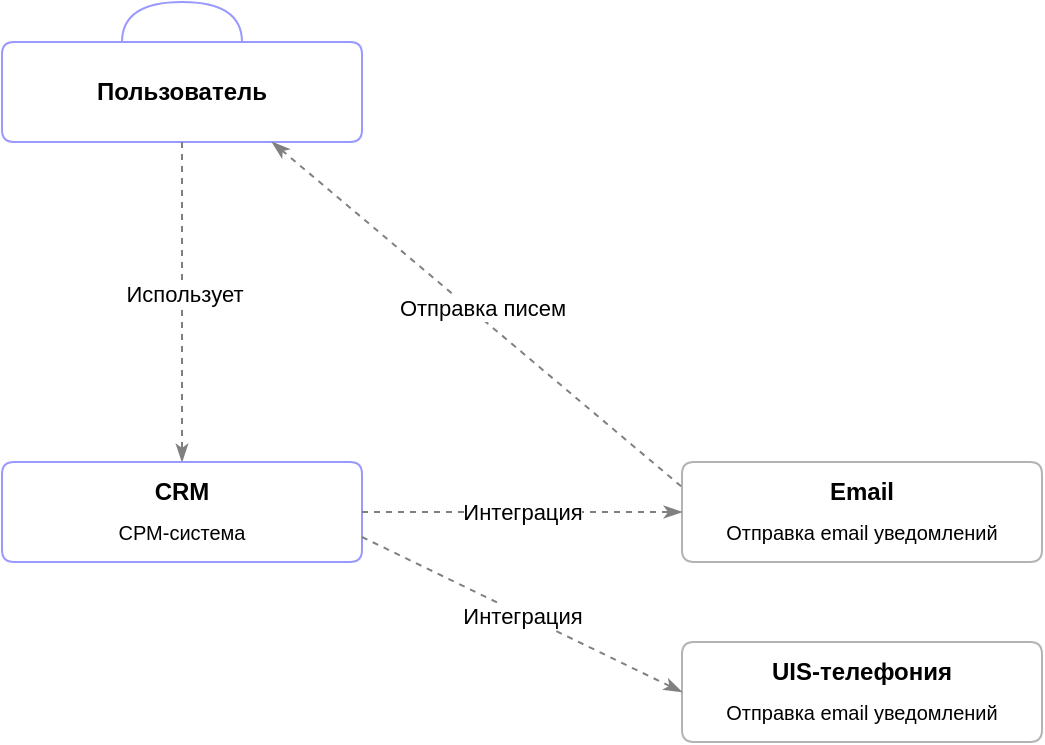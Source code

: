 <mxfile version="24.7.8" pages="5">
  <diagram id="fZvNUSvXGX3-ChqN9EGs" name="Main">
    <mxGraphModel dx="1012" dy="729" grid="1" gridSize="10" guides="1" tooltips="1" connect="1" arrows="1" fold="1" page="1" pageScale="1" pageWidth="1920" pageHeight="1200" math="0" shadow="0">
      <root>
        <mxCell id="0" />
        <mxCell id="1" parent="0" />
        <mxCell id="lm4qGR1wI9MGDYlj70kZ-1" value="" style="group" vertex="1" connectable="0" parent="1">
          <mxGeometry x="460" y="120" width="180" height="70" as="geometry" />
        </mxCell>
        <mxCell id="lm4qGR1wI9MGDYlj70kZ-2" value="Пользователь" style="swimlane;whiteSpace=wrap;html=1;strokeColor=#9999FF;startSize=40;swimlaneLine=0;fillColor=none;connectable=1;dropTarget=1;collapsible=0;rounded=1;arcSize=12;absoluteArcSize=1;spacing=0;spacingBottom=0;spacingTop=10;" vertex="1" parent="lm4qGR1wI9MGDYlj70kZ-1">
          <mxGeometry y="20" width="180" height="50" as="geometry" />
        </mxCell>
        <mxCell id="lm4qGR1wI9MGDYlj70kZ-3" value="" style="shape=or;whiteSpace=wrap;html=1;rotation=-90;fillColor=none;strokeColor=#9999FF;" vertex="1" parent="lm4qGR1wI9MGDYlj70kZ-1">
          <mxGeometry x="80" y="-20" width="20" height="60" as="geometry" />
        </mxCell>
        <mxCell id="lm4qGR1wI9MGDYlj70kZ-14" value="Email" style="swimlane;whiteSpace=wrap;html=1;strokeColor=#B3B3B3;startSize=20;swimlaneLine=0;fillColor=none;connectable=1;dropTarget=1;collapsible=0;rounded=1;arcSize=12;absoluteArcSize=1;spacing=0;spacingBottom=0;spacingTop=10;" vertex="1" parent="1">
          <mxGeometry x="800" y="350" width="180" height="50" as="geometry" />
        </mxCell>
        <mxCell id="lm4qGR1wI9MGDYlj70kZ-15" value="Отправка email уведомлений" style="text;html=1;align=center;verticalAlign=middle;whiteSpace=wrap;rounded=0;fontSize=10;spacing=0;movable=0;connectable=0;allowArrows=0;" vertex="1" parent="lm4qGR1wI9MGDYlj70kZ-14">
          <mxGeometry y="20" width="180" height="30" as="geometry" />
        </mxCell>
        <mxCell id="lm4qGR1wI9MGDYlj70kZ-16" value="" style="endArrow=none;dashed=1;html=1;rounded=0;endFill=0;strokeColor=#808080;entryX=0;entryY=0.25;entryDx=0;entryDy=0;exitX=0.75;exitY=1;exitDx=0;exitDy=0;startArrow=classicThin;startFill=1;" edge="1" parent="1" source="lm4qGR1wI9MGDYlj70kZ-2" target="lm4qGR1wI9MGDYlj70kZ-14">
          <mxGeometry width="50" height="50" relative="1" as="geometry">
            <mxPoint x="650" y="465" as="sourcePoint" />
            <mxPoint x="790" y="375" as="targetPoint" />
          </mxGeometry>
        </mxCell>
        <mxCell id="lm4qGR1wI9MGDYlj70kZ-39" value="Отправка писем" style="edgeLabel;html=1;align=center;verticalAlign=middle;resizable=0;points=[];" vertex="1" connectable="0" parent="lm4qGR1wI9MGDYlj70kZ-16">
          <mxGeometry x="-0.001" y="4" relative="1" as="geometry">
            <mxPoint as="offset" />
          </mxGeometry>
        </mxCell>
        <mxCell id="lm4qGR1wI9MGDYlj70kZ-17" value="" style="endArrow=classicThin;dashed=1;html=1;rounded=0;endFill=1;strokeColor=#808080;entryX=0.5;entryY=0;entryDx=0;entryDy=0;exitX=0.5;exitY=1;exitDx=0;exitDy=0;" edge="1" parent="1" source="lm4qGR1wI9MGDYlj70kZ-2" target="lm4qGR1wI9MGDYlj70kZ-33">
          <mxGeometry width="50" height="50" relative="1" as="geometry">
            <mxPoint x="540" y="190" as="sourcePoint" />
            <mxPoint x="550" y="340" as="targetPoint" />
          </mxGeometry>
        </mxCell>
        <mxCell id="lm4qGR1wI9MGDYlj70kZ-38" value="Использует" style="edgeLabel;html=1;align=center;verticalAlign=middle;resizable=0;points=[];" vertex="1" connectable="0" parent="lm4qGR1wI9MGDYlj70kZ-17">
          <mxGeometry x="-0.05" y="1" relative="1" as="geometry">
            <mxPoint as="offset" />
          </mxGeometry>
        </mxCell>
        <UserObject label="&lt;div&gt;CRM&lt;/div&gt;" link="data:page/id,TsFuaWRQanTNV0-5x04o" id="lm4qGR1wI9MGDYlj70kZ-33">
          <mxCell style="swimlane;whiteSpace=wrap;html=1;strokeColor=#9999FF;startSize=20;swimlaneLine=0;fillColor=none;connectable=1;dropTarget=1;collapsible=0;rounded=1;arcSize=12;absoluteArcSize=1;spacing=0;spacingBottom=0;spacingTop=10;" vertex="1" parent="1">
            <mxGeometry x="460" y="350" width="180" height="50" as="geometry" />
          </mxCell>
        </UserObject>
        <mxCell id="lm4qGR1wI9MGDYlj70kZ-34" value="СРМ-система" style="text;html=1;align=center;verticalAlign=middle;whiteSpace=wrap;rounded=0;fontSize=10;spacing=0;movable=0;connectable=0;allowArrows=0;" vertex="1" parent="lm4qGR1wI9MGDYlj70kZ-33">
          <mxGeometry y="20" width="180" height="30" as="geometry" />
        </mxCell>
        <mxCell id="lm4qGR1wI9MGDYlj70kZ-35" value="" style="endArrow=classicThin;dashed=1;html=1;rounded=0;endFill=1;strokeColor=#808080;entryX=0;entryY=0.5;entryDx=0;entryDy=0;exitX=1;exitY=0.5;exitDx=0;exitDy=0;" edge="1" parent="1" source="lm4qGR1wI9MGDYlj70kZ-33" target="lm4qGR1wI9MGDYlj70kZ-14">
          <mxGeometry width="50" height="50" relative="1" as="geometry">
            <mxPoint x="560" y="200" as="sourcePoint" />
            <mxPoint x="560" y="360" as="targetPoint" />
          </mxGeometry>
        </mxCell>
        <mxCell id="lm4qGR1wI9MGDYlj70kZ-41" value="Интеграция" style="edgeLabel;html=1;align=center;verticalAlign=middle;resizable=0;points=[];" vertex="1" connectable="0" parent="lm4qGR1wI9MGDYlj70kZ-35">
          <mxGeometry relative="1" as="geometry">
            <mxPoint as="offset" />
          </mxGeometry>
        </mxCell>
        <mxCell id="lm4qGR1wI9MGDYlj70kZ-36" value="UIS-телефония" style="swimlane;whiteSpace=wrap;html=1;strokeColor=#B3B3B3;startSize=20;swimlaneLine=0;fillColor=none;connectable=1;dropTarget=1;collapsible=0;rounded=1;arcSize=12;absoluteArcSize=1;spacing=0;spacingBottom=0;spacingTop=10;" vertex="1" parent="1">
          <mxGeometry x="800" y="440" width="180" height="50" as="geometry" />
        </mxCell>
        <mxCell id="lm4qGR1wI9MGDYlj70kZ-37" value="Отправка email уведомлений" style="text;html=1;align=center;verticalAlign=middle;whiteSpace=wrap;rounded=0;fontSize=10;spacing=0;movable=0;connectable=0;allowArrows=0;" vertex="1" parent="lm4qGR1wI9MGDYlj70kZ-36">
          <mxGeometry y="20" width="180" height="30" as="geometry" />
        </mxCell>
        <mxCell id="lm4qGR1wI9MGDYlj70kZ-42" value="" style="endArrow=classicThin;dashed=1;html=1;rounded=0;endFill=1;strokeColor=#808080;entryX=0;entryY=0.5;entryDx=0;entryDy=0;exitX=1;exitY=0.75;exitDx=0;exitDy=0;" edge="1" parent="1" source="lm4qGR1wI9MGDYlj70kZ-33" target="lm4qGR1wI9MGDYlj70kZ-36">
          <mxGeometry width="50" height="50" relative="1" as="geometry">
            <mxPoint x="650" y="385" as="sourcePoint" />
            <mxPoint x="810" y="385" as="targetPoint" />
          </mxGeometry>
        </mxCell>
        <mxCell id="lm4qGR1wI9MGDYlj70kZ-43" value="Интеграция" style="edgeLabel;html=1;align=center;verticalAlign=middle;resizable=0;points=[];" vertex="1" connectable="0" parent="lm4qGR1wI9MGDYlj70kZ-42">
          <mxGeometry relative="1" as="geometry">
            <mxPoint as="offset" />
          </mxGeometry>
        </mxCell>
      </root>
    </mxGraphModel>
  </diagram>
  <diagram name="CRM" id="TsFuaWRQanTNV0-5x04o">
    <mxGraphModel dx="964" dy="694" grid="1" gridSize="10" guides="1" tooltips="1" connect="1" arrows="1" fold="1" page="1" pageScale="1" pageWidth="1920" pageHeight="1200" math="0" shadow="0">
      <root>
        <mxCell id="0" />
        <mxCell id="1" parent="0" />
        <mxCell id="4gMoV1X-WLa3BcnoOaJa-1" value="" style="group" vertex="1" connectable="0" parent="1">
          <mxGeometry x="460" y="140" width="180" height="70" as="geometry" />
        </mxCell>
        <mxCell id="4gMoV1X-WLa3BcnoOaJa-2" value="Пользователь" style="swimlane;whiteSpace=wrap;html=1;strokeColor=#9999FF;startSize=40;swimlaneLine=0;fillColor=none;connectable=1;dropTarget=1;collapsible=0;rounded=1;arcSize=12;absoluteArcSize=1;spacing=0;spacingBottom=0;spacingTop=10;" vertex="1" parent="4gMoV1X-WLa3BcnoOaJa-1">
          <mxGeometry y="20" width="180" height="50" as="geometry" />
        </mxCell>
        <mxCell id="4gMoV1X-WLa3BcnoOaJa-4" value="" style="shape=or;whiteSpace=wrap;html=1;rotation=-90;fillColor=none;strokeColor=#9999FF;" vertex="1" parent="4gMoV1X-WLa3BcnoOaJa-1">
          <mxGeometry x="80" y="-20" width="20" height="60" as="geometry" />
        </mxCell>
        <mxCell id="4gMoV1X-WLa3BcnoOaJa-5" value="CRM" style="swimlane;whiteSpace=wrap;html=1;collapsible=0;strokeColor=#6666FF;rounded=1;arcSize=12;absoluteArcSize=1;startSize=40;dashed=1;dashPattern=8 8;fillColor=none;" vertex="1" parent="1">
          <mxGeometry x="420" y="280" width="260" height="240" as="geometry" />
        </mxCell>
        <mxCell id="4gMoV1X-WLa3BcnoOaJa-6" value="Web-приложение" style="swimlane;whiteSpace=wrap;html=1;strokeColor=#9999FF;startSize=20;swimlaneLine=0;fillColor=none;connectable=1;dropTarget=1;collapsible=0;rounded=1;arcSize=12;absoluteArcSize=1;spacing=0;spacingBottom=0;spacingTop=10;" vertex="1" parent="4gMoV1X-WLa3BcnoOaJa-5">
          <mxGeometry x="40" y="60" width="180" height="50" as="geometry" />
        </mxCell>
        <mxCell id="4gMoV1X-WLa3BcnoOaJa-7" value="Интерфейс СРМ-системы" style="text;html=1;align=center;verticalAlign=middle;whiteSpace=wrap;rounded=0;fontSize=10;spacing=0;movable=0;connectable=0;allowArrows=0;" vertex="1" parent="4gMoV1X-WLa3BcnoOaJa-6">
          <mxGeometry y="20" width="180" height="30" as="geometry" />
        </mxCell>
        <UserObject label="Backend" link="data:page/id,zRChaZ2hJtpeD05k7WTW" id="4gMoV1X-WLa3BcnoOaJa-9">
          <mxCell style="swimlane;whiteSpace=wrap;html=1;strokeColor=#9999FF;startSize=20;swimlaneLine=0;fillColor=none;connectable=1;dropTarget=1;collapsible=0;rounded=1;arcSize=12;absoluteArcSize=1;spacing=0;spacingBottom=0;spacingTop=10;" vertex="1" parent="4gMoV1X-WLa3BcnoOaJa-5">
            <mxGeometry x="40" y="150" width="180" height="60" as="geometry" />
          </mxCell>
        </UserObject>
        <mxCell id="4gMoV1X-WLa3BcnoOaJa-10" value="Обработка клиентских запросов. Содержит сервисы и базы данных" style="text;html=1;align=center;verticalAlign=middle;whiteSpace=wrap;rounded=0;fontSize=10;spacing=0;movable=0;connectable=0;allowArrows=0;" vertex="1" parent="4gMoV1X-WLa3BcnoOaJa-9">
          <mxGeometry y="20" width="180" height="40" as="geometry" />
        </mxCell>
        <mxCell id="4gMoV1X-WLa3BcnoOaJa-18" value="" style="endArrow=classicThin;html=1;rounded=0;endFill=1;strokeColor=#808080;edgeStyle=orthogonalEdgeStyle;exitX=0.5;exitY=1;exitDx=0;exitDy=0;entryX=0.5;entryY=0;entryDx=0;entryDy=0;" edge="1" parent="4gMoV1X-WLa3BcnoOaJa-5" source="4gMoV1X-WLa3BcnoOaJa-6" target="4gMoV1X-WLa3BcnoOaJa-9">
          <mxGeometry width="50" height="50" relative="1" as="geometry">
            <mxPoint x="170" y="180.0" as="sourcePoint" />
            <mxPoint x="250" y="180.0" as="targetPoint" />
          </mxGeometry>
        </mxCell>
        <mxCell id="MRduzSAet-dlQ_vUXRaD-11" value="API" style="rounded=1;whiteSpace=wrap;html=1;strokeColor=none;fillColor=#009900;fontSize=8;arcSize=50;movable=1;allowArrows=1;resizable=1;resizeWidth=0;noLabel=0;recursiveResize=1;resizeHeight=1;autosize=0;connectable=1;spacing=0;" vertex="1" parent="4gMoV1X-WLa3BcnoOaJa-5">
          <mxGeometry x="105" y="121" width="50" height="14" as="geometry" />
        </mxCell>
        <mxCell id="4gMoV1X-WLa3BcnoOaJa-12" value="Email" style="swimlane;whiteSpace=wrap;html=1;strokeColor=#B3B3B3;startSize=20;swimlaneLine=0;fillColor=none;connectable=1;dropTarget=1;collapsible=0;rounded=1;arcSize=12;absoluteArcSize=1;spacing=0;spacingBottom=0;spacingTop=10;" vertex="1" parent="1">
          <mxGeometry x="800" y="370" width="180" height="50" as="geometry" />
        </mxCell>
        <mxCell id="4gMoV1X-WLa3BcnoOaJa-13" value="Отправка email уведомлений" style="text;html=1;align=center;verticalAlign=middle;whiteSpace=wrap;rounded=0;fontSize=10;spacing=0;movable=0;connectable=0;allowArrows=0;" vertex="1" parent="4gMoV1X-WLa3BcnoOaJa-12">
          <mxGeometry y="20" width="180" height="30" as="geometry" />
        </mxCell>
        <mxCell id="MRduzSAet-dlQ_vUXRaD-1" value="UIS-телефония" style="swimlane;whiteSpace=wrap;html=1;strokeColor=#B3B3B3;startSize=20;swimlaneLine=0;fillColor=none;connectable=1;dropTarget=1;collapsible=0;rounded=1;arcSize=12;absoluteArcSize=1;spacing=0;spacingBottom=0;spacingTop=10;" vertex="1" parent="1">
          <mxGeometry x="800" y="435" width="180" height="50" as="geometry" />
        </mxCell>
        <mxCell id="MRduzSAet-dlQ_vUXRaD-2" value="Отправка email уведомлений" style="text;html=1;align=center;verticalAlign=middle;whiteSpace=wrap;rounded=0;fontSize=10;spacing=0;movable=0;connectable=0;allowArrows=0;" vertex="1" parent="MRduzSAet-dlQ_vUXRaD-1">
          <mxGeometry y="20" width="180" height="30" as="geometry" />
        </mxCell>
        <mxCell id="MRduzSAet-dlQ_vUXRaD-3" value="" style="endArrow=classicThin;dashed=1;html=1;rounded=0;endFill=1;strokeColor=#808080;edgeStyle=orthogonalEdgeStyle;exitX=0.5;exitY=1;exitDx=0;exitDy=0;entryX=0.5;entryY=0;entryDx=0;entryDy=0;" edge="1" parent="1" source="4gMoV1X-WLa3BcnoOaJa-2" target="4gMoV1X-WLa3BcnoOaJa-6">
          <mxGeometry width="50" height="50" relative="1" as="geometry">
            <mxPoint x="560" y="430" as="sourcePoint" />
            <mxPoint x="640" y="430" as="targetPoint" />
          </mxGeometry>
        </mxCell>
        <mxCell id="MRduzSAet-dlQ_vUXRaD-4" value="" style="endArrow=classicThin;dashed=1;html=1;rounded=0;endFill=1;strokeColor=#808080;exitX=1;exitY=0.25;exitDx=0;exitDy=0;entryX=0;entryY=0.5;entryDx=0;entryDy=0;" edge="1" parent="1" source="4gMoV1X-WLa3BcnoOaJa-9" target="4gMoV1X-WLa3BcnoOaJa-12">
          <mxGeometry width="50" height="50" relative="1" as="geometry">
            <mxPoint x="560" y="200" as="sourcePoint" />
            <mxPoint x="560" y="290" as="targetPoint" />
          </mxGeometry>
        </mxCell>
        <mxCell id="MRduzSAet-dlQ_vUXRaD-5" value="" style="endArrow=classicThin;dashed=1;html=1;rounded=0;endFill=1;strokeColor=#808080;exitX=1;exitY=0.5;exitDx=0;exitDy=0;entryX=0;entryY=0.5;entryDx=0;entryDy=0;" edge="1" parent="1" source="4gMoV1X-WLa3BcnoOaJa-9" target="MRduzSAet-dlQ_vUXRaD-1">
          <mxGeometry width="50" height="50" relative="1" as="geometry">
            <mxPoint x="650" y="455" as="sourcePoint" />
            <mxPoint x="810" y="395" as="targetPoint" />
          </mxGeometry>
        </mxCell>
        <mxCell id="MRduzSAet-dlQ_vUXRaD-10" value="HTTP" style="rounded=1;whiteSpace=wrap;html=1;strokeColor=none;fillColor=#6666FF;fontSize=8;arcSize=50;movable=1;allowArrows=1;resizable=1;resizeWidth=0;noLabel=0;recursiveResize=1;resizeHeight=1;autosize=0;connectable=1;spacing=0;" vertex="1" parent="1">
          <mxGeometry x="700" y="454" width="50" height="14" as="geometry" />
        </mxCell>
        <mxCell id="MRduzSAet-dlQ_vUXRaD-12" value="???" style="rounded=1;whiteSpace=wrap;html=1;strokeColor=none;fillColor=#6666FF;fontSize=8;arcSize=50;movable=1;allowArrows=1;resizable=1;resizeWidth=0;noLabel=0;recursiveResize=1;resizeHeight=1;autosize=0;connectable=1;spacing=0;" vertex="1" parent="1">
          <mxGeometry x="699" y="411" width="50" height="14" as="geometry" />
        </mxCell>
      </root>
    </mxGraphModel>
  </diagram>
  <diagram id="zRChaZ2hJtpeD05k7WTW" name="CRM_Backend">
    <mxGraphModel dx="1578" dy="933" grid="1" gridSize="10" guides="1" tooltips="1" connect="1" arrows="1" fold="1" page="1" pageScale="1" pageWidth="1920" pageHeight="1200" math="0" shadow="0">
      <root>
        <mxCell id="0" />
        <mxCell id="1" parent="0" />
        <mxCell id="jmp0OQMVTTzvwGRqn11j-1" value="Backend" style="swimlane;whiteSpace=wrap;html=1;collapsible=0;strokeColor=#6666FF;rounded=1;arcSize=12;absoluteArcSize=1;startSize=40;dashed=1;dashPattern=8 8;fillColor=none;" parent="1" vertex="1">
          <mxGeometry x="360" y="40" width="720" height="560" as="geometry" />
        </mxCell>
        <mxCell id="1MSp9kRVDtxj8aiLD-So-13" value="" style="endArrow=classicThin;html=1;rounded=0;endFill=1;strokeColor=#4D4D4D;edgeStyle=orthogonalEdgeStyle;entryX=1;entryY=0;entryDx=0;entryDy=132.394;entryPerimeter=0;exitX=0;exitY=0.75;exitDx=0;exitDy=0;" edge="1" parent="jmp0OQMVTTzvwGRqn11j-1" source="k0ARnR83atzFc7JJTLdQ-3" target="065MkZi31D0omLePWieJ-16">
          <mxGeometry width="50" height="50" relative="1" as="geometry">
            <mxPoint x="150" y="230" as="sourcePoint" />
            <mxPoint x="250" y="200" as="targetPoint" />
          </mxGeometry>
        </mxCell>
        <mxCell id="1MSp9kRVDtxj8aiLD-So-14" value="" style="endArrow=classicThin;html=1;rounded=0;endFill=1;strokeColor=#4D4D4D;edgeStyle=orthogonalEdgeStyle;exitX=0;exitY=0.75;exitDx=0;exitDy=0;entryX=1;entryY=0;entryDx=0;entryDy=132.394;entryPerimeter=0;" edge="1" parent="jmp0OQMVTTzvwGRqn11j-1" source="k0ARnR83atzFc7JJTLdQ-5" target="065MkZi31D0omLePWieJ-16">
          <mxGeometry width="50" height="50" relative="1" as="geometry">
            <mxPoint x="250" y="215" as="sourcePoint" />
            <mxPoint x="140" y="170" as="targetPoint" />
          </mxGeometry>
        </mxCell>
        <mxCell id="1MSp9kRVDtxj8aiLD-So-15" value="" style="endArrow=classicThin;html=1;rounded=0;endFill=1;strokeColor=#4D4D4D;edgeStyle=orthogonalEdgeStyle;exitX=0;exitY=0.75;exitDx=0;exitDy=0;entryX=1;entryY=0;entryDx=0;entryDy=132.394;entryPerimeter=0;" edge="1" parent="jmp0OQMVTTzvwGRqn11j-1" source="k0ARnR83atzFc7JJTLdQ-7" target="065MkZi31D0omLePWieJ-16">
          <mxGeometry width="50" height="50" relative="1" as="geometry">
            <mxPoint x="250" y="295" as="sourcePoint" />
            <mxPoint x="138" y="140" as="targetPoint" />
          </mxGeometry>
        </mxCell>
        <mxCell id="1MSp9kRVDtxj8aiLD-So-16" value="" style="endArrow=classicThin;html=1;rounded=0;endFill=1;strokeColor=#4D4D4D;edgeStyle=orthogonalEdgeStyle;exitX=0;exitY=0.75;exitDx=0;exitDy=0;entryX=1;entryY=0;entryDx=0;entryDy=132.394;entryPerimeter=0;" edge="1" parent="jmp0OQMVTTzvwGRqn11j-1" source="k0ARnR83atzFc7JJTLdQ-9" target="065MkZi31D0omLePWieJ-16">
          <mxGeometry width="50" height="50" relative="1" as="geometry">
            <mxPoint x="250" y="375" as="sourcePoint" />
            <mxPoint x="138" y="140" as="targetPoint" />
          </mxGeometry>
        </mxCell>
        <mxCell id="1MSp9kRVDtxj8aiLD-So-17" value="" style="endArrow=classicThin;html=1;rounded=0;endFill=1;strokeColor=#4D4D4D;edgeStyle=orthogonalEdgeStyle;exitX=0;exitY=0.75;exitDx=0;exitDy=0;entryX=1;entryY=0;entryDx=0;entryDy=132.394;entryPerimeter=0;" edge="1" parent="jmp0OQMVTTzvwGRqn11j-1" source="h-9N11BD6t_pEKEmLySx-1" target="065MkZi31D0omLePWieJ-16">
          <mxGeometry width="50" height="50" relative="1" as="geometry">
            <mxPoint x="250" y="455" as="sourcePoint" />
            <mxPoint x="138" y="140" as="targetPoint" />
          </mxGeometry>
        </mxCell>
        <mxCell id="065MkZi31D0omLePWieJ-15" value="" style="group" vertex="1" connectable="0" parent="jmp0OQMVTTzvwGRqn11j-1">
          <mxGeometry x="80" y="80" width="180" height="50" as="geometry" />
        </mxCell>
        <mxCell id="065MkZi31D0omLePWieJ-16" value="" style="shape=cylinder3;whiteSpace=wrap;html=1;boundedLbl=1;backgroundOutline=1;size=5.212;rotation=90;fillColor=none;strokeColor=#9999FF;" vertex="1" parent="065MkZi31D0omLePWieJ-15">
          <mxGeometry x="65" y="-65" width="50" height="180" as="geometry" />
        </mxCell>
        <mxCell id="065MkZi31D0omLePWieJ-17" value="RabbitMQ" style="rounded=1;whiteSpace=wrap;html=1;strokeColor=none;fillColor=#6666FF;fontSize=8;arcSize=50;movable=1;allowArrows=0;resizable=1;resizeWidth=0;noLabel=0;recursiveResize=1;resizeHeight=1;autosize=0;connectable=0;spacing=0;" vertex="1" parent="065MkZi31D0omLePWieJ-15">
          <mxGeometry x="110" y="18" width="50" height="14" as="geometry" />
        </mxCell>
        <mxCell id="065MkZi31D0omLePWieJ-18" value="Очередь запросов к сервисам" style="text;html=1;align=left;verticalAlign=middle;whiteSpace=wrap;rounded=0;fontStyle=1;connectable=0;allowArrows=0;spacing=0;fontSize=9;" vertex="1" parent="065MkZi31D0omLePWieJ-15">
          <mxGeometry x="10" y="10" width="100" height="30" as="geometry" />
        </mxCell>
        <mxCell id="k0ARnR83atzFc7JJTLdQ-3" value="&lt;div&gt;Accounts&lt;/div&gt;" style="swimlane;whiteSpace=wrap;html=1;strokeColor=#9999FF;startSize=20;swimlaneLine=0;fillColor=none;connectable=1;dropTarget=1;collapsible=0;rounded=1;arcSize=12;absoluteArcSize=1;spacing=0;spacingBottom=0;spacingTop=10;" parent="jmp0OQMVTTzvwGRqn11j-1" vertex="1">
          <mxGeometry x="240" y="160" width="180" height="60" as="geometry" />
        </mxCell>
        <mxCell id="k0ARnR83atzFc7JJTLdQ-4" value="Сервис регистрации аккаунтов и пользователей" style="text;html=1;align=center;verticalAlign=middle;whiteSpace=wrap;rounded=0;fontSize=10;spacing=0;movable=0;connectable=0;allowArrows=0;" parent="k0ARnR83atzFc7JJTLdQ-3" vertex="1">
          <mxGeometry y="20" width="180" height="40" as="geometry" />
        </mxCell>
        <mxCell id="k0ARnR83atzFc7JJTLdQ-5" value="&lt;div&gt;CRM&lt;/div&gt;" style="swimlane;whiteSpace=wrap;html=1;strokeColor=#9999FF;startSize=20;swimlaneLine=0;fillColor=none;connectable=1;dropTarget=1;collapsible=0;rounded=1;arcSize=12;absoluteArcSize=1;spacing=0;spacingBottom=0;spacingTop=10;" parent="jmp0OQMVTTzvwGRqn11j-1" vertex="1">
          <mxGeometry x="240" y="240" width="180" height="60" as="geometry" />
        </mxCell>
        <mxCell id="k0ARnR83atzFc7JJTLdQ-6" value="Сервис обработки запросов&amp;nbsp;&lt;div&gt;CRM-системы&lt;/div&gt;" style="text;html=1;align=center;verticalAlign=middle;whiteSpace=wrap;rounded=0;fontSize=10;spacing=0;movable=0;connectable=0;allowArrows=0;" parent="k0ARnR83atzFc7JJTLdQ-5" vertex="1">
          <mxGeometry y="20" width="180" height="40" as="geometry" />
        </mxCell>
        <mxCell id="k0ARnR83atzFc7JJTLdQ-7" value="Files" style="swimlane;whiteSpace=wrap;html=1;strokeColor=#9999FF;startSize=20;swimlaneLine=0;fillColor=none;connectable=1;dropTarget=1;collapsible=0;rounded=1;arcSize=12;absoluteArcSize=1;spacing=0;spacingBottom=0;spacingTop=10;" parent="jmp0OQMVTTzvwGRqn11j-1" vertex="1">
          <mxGeometry x="240" y="320" width="180" height="60" as="geometry" />
        </mxCell>
        <mxCell id="k0ARnR83atzFc7JJTLdQ-8" value="Сервис обработки файлов" style="text;html=1;align=center;verticalAlign=middle;whiteSpace=wrap;rounded=0;fontSize=10;spacing=0;movable=0;connectable=0;allowArrows=0;" parent="k0ARnR83atzFc7JJTLdQ-7" vertex="1">
          <mxGeometry y="20" width="180" height="40" as="geometry" />
        </mxCell>
        <mxCell id="k0ARnR83atzFc7JJTLdQ-9" value="UisService" style="swimlane;whiteSpace=wrap;html=1;strokeColor=#9999FF;startSize=20;swimlaneLine=0;fillColor=none;connectable=1;dropTarget=1;collapsible=0;rounded=1;arcSize=12;absoluteArcSize=1;spacing=0;spacingBottom=0;spacingTop=10;" parent="jmp0OQMVTTzvwGRqn11j-1" vertex="1">
          <mxGeometry x="240" y="400" width="180" height="60" as="geometry" />
        </mxCell>
        <mxCell id="k0ARnR83atzFc7JJTLdQ-10" value="Сервис интеграции с&amp;nbsp;&lt;div&gt;UIS-телефонией&lt;/div&gt;" style="text;html=1;align=center;verticalAlign=middle;whiteSpace=wrap;rounded=0;fontSize=10;spacing=0;movable=0;connectable=0;allowArrows=0;" parent="k0ARnR83atzFc7JJTLdQ-9" vertex="1">
          <mxGeometry y="20" width="180" height="40" as="geometry" />
        </mxCell>
        <mxCell id="h-9N11BD6t_pEKEmLySx-1" value="EmailService" style="swimlane;whiteSpace=wrap;html=1;strokeColor=#9999FF;startSize=20;swimlaneLine=0;fillColor=none;connectable=1;dropTarget=1;collapsible=0;rounded=1;arcSize=12;absoluteArcSize=1;spacing=0;spacingBottom=0;spacingTop=10;" parent="jmp0OQMVTTzvwGRqn11j-1" vertex="1">
          <mxGeometry x="240" y="480" width="180" height="60" as="geometry" />
        </mxCell>
        <mxCell id="h-9N11BD6t_pEKEmLySx-2" value="Сервис интеграции с email" style="text;html=1;align=center;verticalAlign=middle;whiteSpace=wrap;rounded=0;fontSize=10;spacing=0;movable=0;connectable=0;allowArrows=0;" parent="h-9N11BD6t_pEKEmLySx-1" vertex="1">
          <mxGeometry y="20" width="180" height="40" as="geometry" />
        </mxCell>
        <UserObject label="" link="data:page/id,USpescEz8SRzMJdN3Uxz" id="065MkZi31D0omLePWieJ-4">
          <mxCell style="group" vertex="1" connectable="0" parent="jmp0OQMVTTzvwGRqn11j-1">
            <mxGeometry x="460" y="160" width="180" height="60" as="geometry" />
          </mxCell>
        </UserObject>
        <mxCell id="065MkZi31D0omLePWieJ-5" value="" style="shape=cylinder3;whiteSpace=wrap;html=1;boundedLbl=1;backgroundOutline=1;size=4.815;rotation=0;fillColor=none;strokeColor=#9999FF;" vertex="1" parent="065MkZi31D0omLePWieJ-4">
          <mxGeometry width="180" height="60" as="geometry" />
        </mxCell>
        <mxCell id="065MkZi31D0omLePWieJ-7" value="Accounts DB" style="text;html=1;align=center;verticalAlign=middle;whiteSpace=wrap;rounded=0;fontStyle=1;connectable=0;allowArrows=0;spacing=0;" vertex="1" parent="065MkZi31D0omLePWieJ-4">
          <mxGeometry x="10" y="20" width="160" height="30" as="geometry" />
        </mxCell>
        <mxCell id="065MkZi31D0omLePWieJ-19" value="" style="endArrow=classicThin;html=1;rounded=0;endFill=1;strokeColor=#808080;edgeStyle=orthogonalEdgeStyle;exitX=1;exitY=0.5;exitDx=0;exitDy=0;entryX=0;entryY=0.5;entryDx=0;entryDy=0;entryPerimeter=0;" edge="1" parent="jmp0OQMVTTzvwGRqn11j-1" source="k0ARnR83atzFc7JJTLdQ-3" target="065MkZi31D0omLePWieJ-5">
          <mxGeometry width="50" height="50" relative="1" as="geometry">
            <mxPoint x="240" y="370.0" as="sourcePoint" />
            <mxPoint x="320" y="370.0" as="targetPoint" />
          </mxGeometry>
        </mxCell>
        <UserObject label="" link="data:page/id,6Ez4y8miOsAfobHHEJMY" id="065MkZi31D0omLePWieJ-8">
          <mxCell style="group" vertex="1" connectable="0" parent="jmp0OQMVTTzvwGRqn11j-1">
            <mxGeometry x="460" y="240" width="180" height="60" as="geometry" />
          </mxCell>
        </UserObject>
        <mxCell id="065MkZi31D0omLePWieJ-9" value="" style="shape=cylinder3;whiteSpace=wrap;html=1;boundedLbl=1;backgroundOutline=1;size=4.815;rotation=0;fillColor=none;strokeColor=#9999FF;" vertex="1" parent="065MkZi31D0omLePWieJ-8">
          <mxGeometry width="180" height="60" as="geometry" />
        </mxCell>
        <mxCell id="065MkZi31D0omLePWieJ-10" value="CRM DB" style="text;html=1;align=center;verticalAlign=middle;whiteSpace=wrap;rounded=0;fontStyle=1;connectable=0;allowArrows=0;spacing=0;" vertex="1" parent="065MkZi31D0omLePWieJ-8">
          <mxGeometry x="10" y="20" width="160" height="30" as="geometry" />
        </mxCell>
        <mxCell id="065MkZi31D0omLePWieJ-20" value="" style="endArrow=classicThin;html=1;rounded=0;endFill=1;strokeColor=#808080;edgeStyle=orthogonalEdgeStyle;exitX=1;exitY=0.5;exitDx=0;exitDy=0;entryX=0;entryY=0.5;entryDx=0;entryDy=0;entryPerimeter=0;" edge="1" parent="jmp0OQMVTTzvwGRqn11j-1" source="k0ARnR83atzFc7JJTLdQ-5" target="065MkZi31D0omLePWieJ-9">
          <mxGeometry width="50" height="50" relative="1" as="geometry">
            <mxPoint x="430" y="200" as="sourcePoint" />
            <mxPoint x="500" y="200" as="targetPoint" />
          </mxGeometry>
        </mxCell>
        <mxCell id="065MkZi31D0omLePWieJ-22" value="" style="group" vertex="1" connectable="0" parent="jmp0OQMVTTzvwGRqn11j-1">
          <mxGeometry x="480" y="440" width="180" height="50" as="geometry" />
        </mxCell>
        <mxCell id="065MkZi31D0omLePWieJ-23" value="" style="shape=cylinder3;whiteSpace=wrap;html=1;boundedLbl=1;backgroundOutline=1;size=5.212;rotation=90;fillColor=none;strokeColor=#9999FF;" vertex="1" parent="065MkZi31D0omLePWieJ-22">
          <mxGeometry x="65" y="-65" width="50" height="180" as="geometry" />
        </mxCell>
        <mxCell id="065MkZi31D0omLePWieJ-24" value="RabbitMQ" style="rounded=1;whiteSpace=wrap;html=1;strokeColor=none;fillColor=#6666FF;fontSize=8;arcSize=50;movable=1;allowArrows=0;resizable=1;resizeWidth=0;noLabel=0;recursiveResize=1;resizeHeight=1;autosize=0;connectable=0;spacing=0;" vertex="1" parent="065MkZi31D0omLePWieJ-22">
          <mxGeometry x="110" y="18" width="50" height="14" as="geometry" />
        </mxCell>
        <mxCell id="065MkZi31D0omLePWieJ-25" value="Очередь запросов к интеграциям" style="text;html=1;align=left;verticalAlign=middle;whiteSpace=wrap;rounded=0;fontStyle=1;connectable=0;allowArrows=0;spacing=0;fontSize=9;" vertex="1" parent="065MkZi31D0omLePWieJ-22">
          <mxGeometry x="10" y="10" width="90" height="30" as="geometry" />
        </mxCell>
        <mxCell id="065MkZi31D0omLePWieJ-26" value="" style="endArrow=classicThin;html=1;rounded=0;endFill=1;strokeColor=#808080;edgeStyle=orthogonalEdgeStyle;exitX=1;exitY=0.5;exitDx=0;exitDy=0;entryX=0.145;entryY=1;entryDx=0;entryDy=-1.512;entryPerimeter=0;" edge="1" parent="jmp0OQMVTTzvwGRqn11j-1" source="k0ARnR83atzFc7JJTLdQ-9" target="065MkZi31D0omLePWieJ-23">
          <mxGeometry width="50" height="50" relative="1" as="geometry">
            <mxPoint x="430" y="280" as="sourcePoint" />
            <mxPoint x="500" y="280" as="targetPoint" />
          </mxGeometry>
        </mxCell>
        <mxCell id="065MkZi31D0omLePWieJ-27" value="" style="endArrow=classicThin;html=1;rounded=0;endFill=1;strokeColor=#808080;edgeStyle=orthogonalEdgeStyle;exitX=1;exitY=0.5;exitDx=0;exitDy=0;entryX=0.855;entryY=1;entryDx=0;entryDy=-1.512;entryPerimeter=0;" edge="1" parent="jmp0OQMVTTzvwGRqn11j-1" source="h-9N11BD6t_pEKEmLySx-1" target="065MkZi31D0omLePWieJ-23">
          <mxGeometry width="50" height="50" relative="1" as="geometry">
            <mxPoint x="430" y="440" as="sourcePoint" />
            <mxPoint x="492" y="457" as="targetPoint" />
          </mxGeometry>
        </mxCell>
        <mxCell id="1MSp9kRVDtxj8aiLD-So-7" value="" style="endArrow=classicThin;html=1;rounded=0;endFill=1;strokeColor=#808080;edgeStyle=orthogonalEdgeStyle;exitX=1;exitY=0;exitDx=0;exitDy=47.606;exitPerimeter=0;entryX=0;entryY=0.5;entryDx=0;entryDy=0;" edge="1" parent="jmp0OQMVTTzvwGRqn11j-1" source="065MkZi31D0omLePWieJ-16" target="k0ARnR83atzFc7JJTLdQ-5">
          <mxGeometry width="50" height="50" relative="1" as="geometry">
            <mxPoint x="270" y="115" as="sourcePoint" />
            <mxPoint x="330" y="120" as="targetPoint" />
            <Array as="points">
              <mxPoint x="212" y="270" />
            </Array>
          </mxGeometry>
        </mxCell>
        <mxCell id="1MSp9kRVDtxj8aiLD-So-8" value="" style="endArrow=classicThin;html=1;rounded=0;endFill=1;strokeColor=#808080;edgeStyle=orthogonalEdgeStyle;exitX=1;exitY=0;exitDx=0;exitDy=47.606;exitPerimeter=0;entryX=0;entryY=0.5;entryDx=0;entryDy=0;" edge="1" parent="jmp0OQMVTTzvwGRqn11j-1" source="065MkZi31D0omLePWieJ-16" target="k0ARnR83atzFc7JJTLdQ-7">
          <mxGeometry width="50" height="50" relative="1" as="geometry">
            <mxPoint x="270" y="115" as="sourcePoint" />
            <mxPoint x="330" y="200" as="targetPoint" />
          </mxGeometry>
        </mxCell>
        <mxCell id="1MSp9kRVDtxj8aiLD-So-9" value="" style="endArrow=classicThin;html=1;rounded=0;endFill=1;strokeColor=#808080;edgeStyle=orthogonalEdgeStyle;exitX=1;exitY=0;exitDx=0;exitDy=47.606;exitPerimeter=0;entryX=0;entryY=0.5;entryDx=0;entryDy=0;" edge="1" parent="jmp0OQMVTTzvwGRqn11j-1" source="065MkZi31D0omLePWieJ-16" target="k0ARnR83atzFc7JJTLdQ-9">
          <mxGeometry width="50" height="50" relative="1" as="geometry">
            <mxPoint x="270" y="115" as="sourcePoint" />
            <mxPoint x="330" y="280" as="targetPoint" />
          </mxGeometry>
        </mxCell>
        <mxCell id="1MSp9kRVDtxj8aiLD-So-11" value="" style="endArrow=classicThin;html=1;rounded=0;endFill=1;strokeColor=#808080;edgeStyle=orthogonalEdgeStyle;exitX=1;exitY=0;exitDx=0;exitDy=47.606;exitPerimeter=0;entryX=0;entryY=0.5;entryDx=0;entryDy=0;" edge="1" parent="jmp0OQMVTTzvwGRqn11j-1" source="065MkZi31D0omLePWieJ-16" target="h-9N11BD6t_pEKEmLySx-1">
          <mxGeometry width="50" height="50" relative="1" as="geometry">
            <mxPoint x="270" y="115" as="sourcePoint" />
            <mxPoint x="330" y="360" as="targetPoint" />
          </mxGeometry>
        </mxCell>
        <mxCell id="1MSp9kRVDtxj8aiLD-So-2" value="" style="endArrow=classicThin;html=1;rounded=0;endFill=1;strokeColor=#808080;edgeStyle=orthogonalEdgeStyle;exitX=1;exitY=0;exitDx=0;exitDy=47.606;exitPerimeter=0;entryX=0;entryY=0.5;entryDx=0;entryDy=0;" edge="1" parent="jmp0OQMVTTzvwGRqn11j-1" source="065MkZi31D0omLePWieJ-16" target="k0ARnR83atzFc7JJTLdQ-3">
          <mxGeometry width="50" height="50" relative="1" as="geometry">
            <mxPoint x="330" y="135" as="sourcePoint" />
            <mxPoint x="320" y="110" as="targetPoint" />
          </mxGeometry>
        </mxCell>
        <mxCell id="jmp0OQMVTTzvwGRqn11j-2" value="Web-приложение" style="swimlane;whiteSpace=wrap;html=1;strokeColor=#9999FF;startSize=20;swimlaneLine=0;fillColor=none;connectable=1;dropTarget=1;collapsible=0;rounded=1;arcSize=12;absoluteArcSize=1;spacing=0;spacingBottom=0;spacingTop=10;" parent="1" vertex="1">
          <mxGeometry x="130" y="120" width="180" height="50" as="geometry" />
        </mxCell>
        <mxCell id="jmp0OQMVTTzvwGRqn11j-3" value="Интерфейс СРМ-системы" style="text;html=1;align=center;verticalAlign=middle;whiteSpace=wrap;rounded=0;fontSize=10;spacing=0;movable=0;connectable=0;allowArrows=0;" parent="jmp0OQMVTTzvwGRqn11j-2" vertex="1">
          <mxGeometry y="20" width="180" height="30" as="geometry" />
        </mxCell>
        <mxCell id="065MkZi31D0omLePWieJ-3" value="" style="endArrow=classicThin;dashed=1;html=1;rounded=0;endFill=1;strokeColor=#808080;edgeStyle=orthogonalEdgeStyle;exitX=1;exitY=0.5;exitDx=0;exitDy=0;entryX=0.5;entryY=1;entryDx=0;entryDy=0;entryPerimeter=0;" edge="1" parent="1" source="jmp0OQMVTTzvwGRqn11j-2" target="065MkZi31D0omLePWieJ-16">
          <mxGeometry width="50" height="50" relative="1" as="geometry">
            <mxPoint x="600" y="310" as="sourcePoint" />
            <mxPoint x="410" y="310" as="targetPoint" />
          </mxGeometry>
        </mxCell>
        <mxCell id="htKuQZfM-n2MFir7hXPO-1" value="Email" style="swimlane;whiteSpace=wrap;html=1;strokeColor=#B3B3B3;startSize=20;swimlaneLine=0;fillColor=none;connectable=1;dropTarget=1;collapsible=0;rounded=1;arcSize=12;absoluteArcSize=1;spacing=0;spacingBottom=0;spacingTop=10;" vertex="1" parent="1">
          <mxGeometry x="1100" y="447.5" width="180" height="50" as="geometry" />
        </mxCell>
        <mxCell id="htKuQZfM-n2MFir7hXPO-2" value="Отправка email уведомлений" style="text;html=1;align=center;verticalAlign=middle;whiteSpace=wrap;rounded=0;fontSize=10;spacing=0;movable=0;connectable=0;allowArrows=0;" vertex="1" parent="htKuQZfM-n2MFir7hXPO-1">
          <mxGeometry y="20" width="180" height="30" as="geometry" />
        </mxCell>
        <mxCell id="htKuQZfM-n2MFir7hXPO-3" value="UIS-телефония" style="swimlane;whiteSpace=wrap;html=1;strokeColor=#B3B3B3;startSize=20;swimlaneLine=0;fillColor=none;connectable=1;dropTarget=1;collapsible=0;rounded=1;arcSize=12;absoluteArcSize=1;spacing=0;spacingBottom=0;spacingTop=10;" vertex="1" parent="1">
          <mxGeometry x="1100" y="512.5" width="180" height="50" as="geometry" />
        </mxCell>
        <mxCell id="htKuQZfM-n2MFir7hXPO-4" value="Отправка email уведомлений" style="text;html=1;align=center;verticalAlign=middle;whiteSpace=wrap;rounded=0;fontSize=10;spacing=0;movable=0;connectable=0;allowArrows=0;" vertex="1" parent="htKuQZfM-n2MFir7hXPO-3">
          <mxGeometry y="20" width="180" height="30" as="geometry" />
        </mxCell>
        <mxCell id="htKuQZfM-n2MFir7hXPO-6" value="" style="endArrow=classicThin;dashed=1;html=1;rounded=0;endFill=1;strokeColor=#808080;edgeStyle=orthogonalEdgeStyle;exitX=0.145;exitY=0;exitDx=0;exitDy=1.512;exitPerimeter=0;entryX=0;entryY=0.5;entryDx=0;entryDy=0;" edge="1" parent="1" source="065MkZi31D0omLePWieJ-23" target="htKuQZfM-n2MFir7hXPO-1">
          <mxGeometry width="50" height="50" relative="1" as="geometry">
            <mxPoint x="1020" y="360" as="sourcePoint" />
            <mxPoint x="1100" y="360" as="targetPoint" />
          </mxGeometry>
        </mxCell>
        <mxCell id="htKuQZfM-n2MFir7hXPO-7" value="" style="endArrow=classicThin;dashed=1;html=1;rounded=0;endFill=1;strokeColor=#808080;edgeStyle=orthogonalEdgeStyle;exitX=0.855;exitY=0;exitDx=0;exitDy=1.512;exitPerimeter=0;entryX=0;entryY=0.5;entryDx=0;entryDy=0;" edge="1" parent="1" source="065MkZi31D0omLePWieJ-23" target="htKuQZfM-n2MFir7hXPO-3">
          <mxGeometry width="50" height="50" relative="1" as="geometry">
            <mxPoint x="1108" y="417" as="sourcePoint" />
            <mxPoint x="1210" y="395" as="targetPoint" />
          </mxGeometry>
        </mxCell>
      </root>
    </mxGraphModel>
  </diagram>
  <diagram id="USpescEz8SRzMJdN3Uxz" name="Accounts_db">
    <mxGraphModel dx="1183" dy="700" grid="1" gridSize="10" guides="1" tooltips="1" connect="1" arrows="1" fold="1" page="1" pageScale="1" pageWidth="1920" pageHeight="1200" math="0" shadow="0">
      <root>
        <mxCell id="0" />
        <mxCell id="1" parent="0" />
        <mxCell id="iWQrJyzrcdQQSs_r70SK-1" value="Accounts" style="shape=table;startSize=30;container=1;collapsible=1;childLayout=tableLayout;fixedRows=1;rowLines=0;fontStyle=1;align=center;resizeLast=1;html=1;" vertex="1" parent="1">
          <mxGeometry x="1160" y="340" width="230" height="90" as="geometry" />
        </mxCell>
        <mxCell id="iWQrJyzrcdQQSs_r70SK-2" value="" style="shape=tableRow;horizontal=0;startSize=0;swimlaneHead=0;swimlaneBody=0;fillColor=none;collapsible=0;dropTarget=0;points=[[0,0.5],[1,0.5]];portConstraint=eastwest;top=0;left=0;right=0;bottom=1;" vertex="1" parent="iWQrJyzrcdQQSs_r70SK-1">
          <mxGeometry y="30" width="230" height="30" as="geometry" />
        </mxCell>
        <mxCell id="iWQrJyzrcdQQSs_r70SK-3" value="PK" style="shape=partialRectangle;connectable=0;fillColor=none;top=0;left=0;bottom=0;right=0;fontStyle=1;overflow=hidden;whiteSpace=wrap;html=1;" vertex="1" parent="iWQrJyzrcdQQSs_r70SK-2">
          <mxGeometry width="30" height="30" as="geometry">
            <mxRectangle width="30" height="30" as="alternateBounds" />
          </mxGeometry>
        </mxCell>
        <mxCell id="iWQrJyzrcdQQSs_r70SK-4" value="account_id" style="shape=partialRectangle;connectable=0;fillColor=none;top=0;left=0;bottom=0;right=0;align=left;spacingLeft=6;fontStyle=5;overflow=hidden;whiteSpace=wrap;html=1;" vertex="1" parent="iWQrJyzrcdQQSs_r70SK-2">
          <mxGeometry x="30" width="150" height="30" as="geometry">
            <mxRectangle width="150" height="30" as="alternateBounds" />
          </mxGeometry>
        </mxCell>
        <mxCell id="iWQrJyzrcdQQSs_r70SK-40" value="int" style="shape=partialRectangle;connectable=0;fillColor=none;top=0;left=0;bottom=0;right=0;align=left;spacingLeft=6;fontStyle=5;overflow=hidden;whiteSpace=wrap;html=1;" vertex="1" parent="iWQrJyzrcdQQSs_r70SK-2">
          <mxGeometry x="180" width="50" height="30" as="geometry">
            <mxRectangle width="50" height="30" as="alternateBounds" />
          </mxGeometry>
        </mxCell>
        <mxCell id="iWQrJyzrcdQQSs_r70SK-5" value="" style="shape=tableRow;horizontal=0;startSize=0;swimlaneHead=0;swimlaneBody=0;fillColor=none;collapsible=0;dropTarget=0;points=[[0,0.5],[1,0.5]];portConstraint=eastwest;top=0;left=0;right=0;bottom=0;" vertex="1" parent="iWQrJyzrcdQQSs_r70SK-1">
          <mxGeometry y="60" width="230" height="30" as="geometry" />
        </mxCell>
        <mxCell id="iWQrJyzrcdQQSs_r70SK-6" value="" style="shape=partialRectangle;connectable=0;fillColor=none;top=0;left=0;bottom=0;right=0;editable=1;overflow=hidden;whiteSpace=wrap;html=1;" vertex="1" parent="iWQrJyzrcdQQSs_r70SK-5">
          <mxGeometry width="30" height="30" as="geometry">
            <mxRectangle width="30" height="30" as="alternateBounds" />
          </mxGeometry>
        </mxCell>
        <mxCell id="iWQrJyzrcdQQSs_r70SK-7" value="name" style="shape=partialRectangle;connectable=0;fillColor=none;top=0;left=0;bottom=0;right=0;align=left;spacingLeft=6;overflow=hidden;whiteSpace=wrap;html=1;" vertex="1" parent="iWQrJyzrcdQQSs_r70SK-5">
          <mxGeometry x="30" width="150" height="30" as="geometry">
            <mxRectangle width="150" height="30" as="alternateBounds" />
          </mxGeometry>
        </mxCell>
        <mxCell id="iWQrJyzrcdQQSs_r70SK-41" value="text" style="shape=partialRectangle;connectable=0;fillColor=none;top=0;left=0;bottom=0;right=0;align=left;spacingLeft=6;overflow=hidden;whiteSpace=wrap;html=1;" vertex="1" parent="iWQrJyzrcdQQSs_r70SK-5">
          <mxGeometry x="180" width="50" height="30" as="geometry">
            <mxRectangle width="50" height="30" as="alternateBounds" />
          </mxGeometry>
        </mxCell>
        <mxCell id="iWQrJyzrcdQQSs_r70SK-14" value="Users" style="shape=table;startSize=30;container=1;collapsible=1;childLayout=tableLayout;fixedRows=1;rowLines=0;fontStyle=1;align=center;resizeLast=1;html=1;" vertex="1" parent="1">
          <mxGeometry x="840" y="340" width="230" height="210" as="geometry" />
        </mxCell>
        <mxCell id="iWQrJyzrcdQQSs_r70SK-15" value="" style="shape=tableRow;horizontal=0;startSize=0;swimlaneHead=0;swimlaneBody=0;fillColor=none;collapsible=0;dropTarget=0;points=[[0,0.5],[1,0.5]];portConstraint=eastwest;top=0;left=0;right=0;bottom=1;" vertex="1" parent="iWQrJyzrcdQQSs_r70SK-14">
          <mxGeometry y="30" width="230" height="30" as="geometry" />
        </mxCell>
        <mxCell id="iWQrJyzrcdQQSs_r70SK-16" value="PK" style="shape=partialRectangle;connectable=0;fillColor=none;top=0;left=0;bottom=0;right=0;fontStyle=1;overflow=hidden;whiteSpace=wrap;html=1;" vertex="1" parent="iWQrJyzrcdQQSs_r70SK-15">
          <mxGeometry width="30" height="30" as="geometry">
            <mxRectangle width="30" height="30" as="alternateBounds" />
          </mxGeometry>
        </mxCell>
        <mxCell id="iWQrJyzrcdQQSs_r70SK-17" value="user_id" style="shape=partialRectangle;connectable=0;fillColor=none;top=0;left=0;bottom=0;right=0;align=left;spacingLeft=6;fontStyle=5;overflow=hidden;whiteSpace=wrap;html=1;" vertex="1" parent="iWQrJyzrcdQQSs_r70SK-15">
          <mxGeometry x="30" width="150" height="30" as="geometry">
            <mxRectangle width="150" height="30" as="alternateBounds" />
          </mxGeometry>
        </mxCell>
        <mxCell id="iWQrJyzrcdQQSs_r70SK-44" value="int" style="shape=partialRectangle;connectable=0;fillColor=none;top=0;left=0;bottom=0;right=0;align=left;spacingLeft=6;fontStyle=5;overflow=hidden;whiteSpace=wrap;html=1;" vertex="1" parent="iWQrJyzrcdQQSs_r70SK-15">
          <mxGeometry x="180" width="50" height="30" as="geometry">
            <mxRectangle width="50" height="30" as="alternateBounds" />
          </mxGeometry>
        </mxCell>
        <mxCell id="iWQrJyzrcdQQSs_r70SK-93" style="shape=tableRow;horizontal=0;startSize=0;swimlaneHead=0;swimlaneBody=0;fillColor=none;collapsible=0;dropTarget=0;points=[[0,0.5],[1,0.5]];portConstraint=eastwest;top=0;left=0;right=0;bottom=1;" vertex="1" parent="iWQrJyzrcdQQSs_r70SK-14">
          <mxGeometry y="60" width="230" height="30" as="geometry" />
        </mxCell>
        <mxCell id="iWQrJyzrcdQQSs_r70SK-94" value="FK" style="shape=partialRectangle;connectable=0;fillColor=none;top=0;left=0;bottom=0;right=0;fontStyle=1;overflow=hidden;whiteSpace=wrap;html=1;" vertex="1" parent="iWQrJyzrcdQQSs_r70SK-93">
          <mxGeometry width="30" height="30" as="geometry">
            <mxRectangle width="30" height="30" as="alternateBounds" />
          </mxGeometry>
        </mxCell>
        <mxCell id="iWQrJyzrcdQQSs_r70SK-95" value="account_id" style="shape=partialRectangle;connectable=0;fillColor=none;top=0;left=0;bottom=0;right=0;align=left;spacingLeft=6;fontStyle=5;overflow=hidden;whiteSpace=wrap;html=1;" vertex="1" parent="iWQrJyzrcdQQSs_r70SK-93">
          <mxGeometry x="30" width="150" height="30" as="geometry">
            <mxRectangle width="150" height="30" as="alternateBounds" />
          </mxGeometry>
        </mxCell>
        <mxCell id="iWQrJyzrcdQQSs_r70SK-96" value="int" style="shape=partialRectangle;connectable=0;fillColor=none;top=0;left=0;bottom=0;right=0;align=left;spacingLeft=6;fontStyle=5;overflow=hidden;whiteSpace=wrap;html=1;" vertex="1" parent="iWQrJyzrcdQQSs_r70SK-93">
          <mxGeometry x="180" width="50" height="30" as="geometry">
            <mxRectangle width="50" height="30" as="alternateBounds" />
          </mxGeometry>
        </mxCell>
        <mxCell id="iWQrJyzrcdQQSs_r70SK-97" style="shape=tableRow;horizontal=0;startSize=0;swimlaneHead=0;swimlaneBody=0;fillColor=none;collapsible=0;dropTarget=0;points=[[0,0.5],[1,0.5]];portConstraint=eastwest;top=0;left=0;right=0;bottom=1;" vertex="1" parent="iWQrJyzrcdQQSs_r70SK-14">
          <mxGeometry y="90" width="230" height="30" as="geometry" />
        </mxCell>
        <mxCell id="iWQrJyzrcdQQSs_r70SK-98" value="FK" style="shape=partialRectangle;connectable=0;fillColor=none;top=0;left=0;bottom=0;right=0;fontStyle=1;overflow=hidden;whiteSpace=wrap;html=1;" vertex="1" parent="iWQrJyzrcdQQSs_r70SK-97">
          <mxGeometry width="30" height="30" as="geometry">
            <mxRectangle width="30" height="30" as="alternateBounds" />
          </mxGeometry>
        </mxCell>
        <mxCell id="iWQrJyzrcdQQSs_r70SK-99" value="&lt;meta charset=&quot;utf-8&quot;&gt;&lt;span style=&quot;color: rgb(240, 240, 240); font-family: Helvetica; font-size: 12px; font-style: normal; font-variant-ligatures: normal; font-variant-caps: normal; font-weight: 400; letter-spacing: normal; orphans: 2; text-align: left; text-indent: 0px; text-transform: none; widows: 2; word-spacing: 0px; -webkit-text-stroke-width: 0px; white-space: normal; background-color: rgb(27, 29, 30); text-decoration-thickness: initial; text-decoration-style: initial; text-decoration-color: initial; display: inline !important; float: none;&quot;&gt;role_id&lt;/span&gt;" style="shape=partialRectangle;connectable=0;fillColor=none;top=0;left=0;bottom=0;right=0;align=left;spacingLeft=6;fontStyle=5;overflow=hidden;whiteSpace=wrap;html=1;" vertex="1" parent="iWQrJyzrcdQQSs_r70SK-97">
          <mxGeometry x="30" width="150" height="30" as="geometry">
            <mxRectangle width="150" height="30" as="alternateBounds" />
          </mxGeometry>
        </mxCell>
        <mxCell id="iWQrJyzrcdQQSs_r70SK-100" value="&lt;meta charset=&quot;utf-8&quot;&gt;&lt;span style=&quot;color: rgb(240, 240, 240); font-family: Helvetica; font-size: 12px; font-style: normal; font-variant-ligatures: normal; font-variant-caps: normal; font-weight: 400; letter-spacing: normal; orphans: 2; text-align: left; text-indent: 0px; text-transform: none; widows: 2; word-spacing: 0px; -webkit-text-stroke-width: 0px; white-space: normal; background-color: rgb(27, 29, 30); text-decoration-thickness: initial; text-decoration-style: initial; text-decoration-color: initial; display: inline !important; float: none;&quot;&gt;int&lt;/span&gt;" style="shape=partialRectangle;connectable=0;fillColor=none;top=0;left=0;bottom=0;right=0;align=left;spacingLeft=6;fontStyle=5;overflow=hidden;whiteSpace=wrap;html=1;" vertex="1" parent="iWQrJyzrcdQQSs_r70SK-97">
          <mxGeometry x="180" width="50" height="30" as="geometry">
            <mxRectangle width="50" height="30" as="alternateBounds" />
          </mxGeometry>
        </mxCell>
        <mxCell id="iWQrJyzrcdQQSs_r70SK-18" value="" style="shape=tableRow;horizontal=0;startSize=0;swimlaneHead=0;swimlaneBody=0;fillColor=none;collapsible=0;dropTarget=0;points=[[0,0.5],[1,0.5]];portConstraint=eastwest;top=0;left=0;right=0;bottom=0;" vertex="1" parent="iWQrJyzrcdQQSs_r70SK-14">
          <mxGeometry y="120" width="230" height="30" as="geometry" />
        </mxCell>
        <mxCell id="iWQrJyzrcdQQSs_r70SK-19" value="" style="shape=partialRectangle;connectable=0;fillColor=none;top=0;left=0;bottom=0;right=0;editable=1;overflow=hidden;whiteSpace=wrap;html=1;" vertex="1" parent="iWQrJyzrcdQQSs_r70SK-18">
          <mxGeometry width="30" height="30" as="geometry">
            <mxRectangle width="30" height="30" as="alternateBounds" />
          </mxGeometry>
        </mxCell>
        <mxCell id="iWQrJyzrcdQQSs_r70SK-20" value="name" style="shape=partialRectangle;connectable=0;fillColor=none;top=0;left=0;bottom=0;right=0;align=left;spacingLeft=6;overflow=hidden;whiteSpace=wrap;html=1;" vertex="1" parent="iWQrJyzrcdQQSs_r70SK-18">
          <mxGeometry x="30" width="150" height="30" as="geometry">
            <mxRectangle width="150" height="30" as="alternateBounds" />
          </mxGeometry>
        </mxCell>
        <mxCell id="iWQrJyzrcdQQSs_r70SK-45" value="text" style="shape=partialRectangle;connectable=0;fillColor=none;top=0;left=0;bottom=0;right=0;align=left;spacingLeft=6;overflow=hidden;whiteSpace=wrap;html=1;" vertex="1" parent="iWQrJyzrcdQQSs_r70SK-18">
          <mxGeometry x="180" width="50" height="30" as="geometry">
            <mxRectangle width="50" height="30" as="alternateBounds" />
          </mxGeometry>
        </mxCell>
        <mxCell id="iWQrJyzrcdQQSs_r70SK-24" value="" style="shape=tableRow;horizontal=0;startSize=0;swimlaneHead=0;swimlaneBody=0;fillColor=none;collapsible=0;dropTarget=0;points=[[0,0.5],[1,0.5]];portConstraint=eastwest;top=0;left=0;right=0;bottom=0;" vertex="1" parent="iWQrJyzrcdQQSs_r70SK-14">
          <mxGeometry y="150" width="230" height="30" as="geometry" />
        </mxCell>
        <mxCell id="iWQrJyzrcdQQSs_r70SK-25" value="" style="shape=partialRectangle;connectable=0;fillColor=none;top=0;left=0;bottom=0;right=0;editable=1;overflow=hidden;whiteSpace=wrap;html=1;" vertex="1" parent="iWQrJyzrcdQQSs_r70SK-24">
          <mxGeometry width="30" height="30" as="geometry">
            <mxRectangle width="30" height="30" as="alternateBounds" />
          </mxGeometry>
        </mxCell>
        <mxCell id="iWQrJyzrcdQQSs_r70SK-26" value="email" style="shape=partialRectangle;connectable=0;fillColor=none;top=0;left=0;bottom=0;right=0;align=left;spacingLeft=6;overflow=hidden;whiteSpace=wrap;html=1;" vertex="1" parent="iWQrJyzrcdQQSs_r70SK-24">
          <mxGeometry x="30" width="150" height="30" as="geometry">
            <mxRectangle width="150" height="30" as="alternateBounds" />
          </mxGeometry>
        </mxCell>
        <mxCell id="iWQrJyzrcdQQSs_r70SK-47" value="text" style="shape=partialRectangle;connectable=0;fillColor=none;top=0;left=0;bottom=0;right=0;align=left;spacingLeft=6;overflow=hidden;whiteSpace=wrap;html=1;" vertex="1" parent="iWQrJyzrcdQQSs_r70SK-24">
          <mxGeometry x="180" width="50" height="30" as="geometry">
            <mxRectangle width="50" height="30" as="alternateBounds" />
          </mxGeometry>
        </mxCell>
        <mxCell id="iWQrJyzrcdQQSs_r70SK-48" style="shape=tableRow;horizontal=0;startSize=0;swimlaneHead=0;swimlaneBody=0;fillColor=none;collapsible=0;dropTarget=0;points=[[0,0.5],[1,0.5]];portConstraint=eastwest;top=0;left=0;right=0;bottom=0;" vertex="1" parent="iWQrJyzrcdQQSs_r70SK-14">
          <mxGeometry y="180" width="230" height="30" as="geometry" />
        </mxCell>
        <mxCell id="iWQrJyzrcdQQSs_r70SK-49" style="shape=partialRectangle;connectable=0;fillColor=none;top=0;left=0;bottom=0;right=0;editable=1;overflow=hidden;whiteSpace=wrap;html=1;" vertex="1" parent="iWQrJyzrcdQQSs_r70SK-48">
          <mxGeometry width="30" height="30" as="geometry">
            <mxRectangle width="30" height="30" as="alternateBounds" />
          </mxGeometry>
        </mxCell>
        <mxCell id="iWQrJyzrcdQQSs_r70SK-50" value="password" style="shape=partialRectangle;connectable=0;fillColor=none;top=0;left=0;bottom=0;right=0;align=left;spacingLeft=6;overflow=hidden;whiteSpace=wrap;html=1;" vertex="1" parent="iWQrJyzrcdQQSs_r70SK-48">
          <mxGeometry x="30" width="150" height="30" as="geometry">
            <mxRectangle width="150" height="30" as="alternateBounds" />
          </mxGeometry>
        </mxCell>
        <mxCell id="iWQrJyzrcdQQSs_r70SK-51" value="text" style="shape=partialRectangle;connectable=0;fillColor=none;top=0;left=0;bottom=0;right=0;align=left;spacingLeft=6;overflow=hidden;whiteSpace=wrap;html=1;" vertex="1" parent="iWQrJyzrcdQQSs_r70SK-48">
          <mxGeometry x="180" width="50" height="30" as="geometry">
            <mxRectangle width="50" height="30" as="alternateBounds" />
          </mxGeometry>
        </mxCell>
        <mxCell id="iWQrJyzrcdQQSs_r70SK-72" value="Roles" style="shape=table;startSize=30;container=1;collapsible=1;childLayout=tableLayout;fixedRows=1;rowLines=0;fontStyle=1;align=center;resizeLast=1;html=1;" vertex="1" parent="1">
          <mxGeometry x="1160" y="460" width="230" height="90" as="geometry" />
        </mxCell>
        <mxCell id="iWQrJyzrcdQQSs_r70SK-73" value="" style="shape=tableRow;horizontal=0;startSize=0;swimlaneHead=0;swimlaneBody=0;fillColor=none;collapsible=0;dropTarget=0;points=[[0,0.5],[1,0.5]];portConstraint=eastwest;top=0;left=0;right=0;bottom=1;" vertex="1" parent="iWQrJyzrcdQQSs_r70SK-72">
          <mxGeometry y="30" width="230" height="30" as="geometry" />
        </mxCell>
        <mxCell id="iWQrJyzrcdQQSs_r70SK-74" value="PK" style="shape=partialRectangle;connectable=0;fillColor=none;top=0;left=0;bottom=0;right=0;fontStyle=1;overflow=hidden;whiteSpace=wrap;html=1;" vertex="1" parent="iWQrJyzrcdQQSs_r70SK-73">
          <mxGeometry width="30" height="30" as="geometry">
            <mxRectangle width="30" height="30" as="alternateBounds" />
          </mxGeometry>
        </mxCell>
        <mxCell id="iWQrJyzrcdQQSs_r70SK-75" value="role_id" style="shape=partialRectangle;connectable=0;fillColor=none;top=0;left=0;bottom=0;right=0;align=left;spacingLeft=6;fontStyle=5;overflow=hidden;whiteSpace=wrap;html=1;" vertex="1" parent="iWQrJyzrcdQQSs_r70SK-73">
          <mxGeometry x="30" width="150" height="30" as="geometry">
            <mxRectangle width="150" height="30" as="alternateBounds" />
          </mxGeometry>
        </mxCell>
        <mxCell id="iWQrJyzrcdQQSs_r70SK-76" value="int" style="shape=partialRectangle;connectable=0;fillColor=none;top=0;left=0;bottom=0;right=0;align=left;spacingLeft=6;fontStyle=5;overflow=hidden;whiteSpace=wrap;html=1;" vertex="1" parent="iWQrJyzrcdQQSs_r70SK-73">
          <mxGeometry x="180" width="50" height="30" as="geometry">
            <mxRectangle width="50" height="30" as="alternateBounds" />
          </mxGeometry>
        </mxCell>
        <mxCell id="iWQrJyzrcdQQSs_r70SK-77" value="" style="shape=tableRow;horizontal=0;startSize=0;swimlaneHead=0;swimlaneBody=0;fillColor=none;collapsible=0;dropTarget=0;points=[[0,0.5],[1,0.5]];portConstraint=eastwest;top=0;left=0;right=0;bottom=0;" vertex="1" parent="iWQrJyzrcdQQSs_r70SK-72">
          <mxGeometry y="60" width="230" height="30" as="geometry" />
        </mxCell>
        <mxCell id="iWQrJyzrcdQQSs_r70SK-78" value="" style="shape=partialRectangle;connectable=0;fillColor=none;top=0;left=0;bottom=0;right=0;editable=1;overflow=hidden;whiteSpace=wrap;html=1;" vertex="1" parent="iWQrJyzrcdQQSs_r70SK-77">
          <mxGeometry width="30" height="30" as="geometry">
            <mxRectangle width="30" height="30" as="alternateBounds" />
          </mxGeometry>
        </mxCell>
        <mxCell id="iWQrJyzrcdQQSs_r70SK-79" value="name" style="shape=partialRectangle;connectable=0;fillColor=none;top=0;left=0;bottom=0;right=0;align=left;spacingLeft=6;overflow=hidden;whiteSpace=wrap;html=1;" vertex="1" parent="iWQrJyzrcdQQSs_r70SK-77">
          <mxGeometry x="30" width="150" height="30" as="geometry">
            <mxRectangle width="150" height="30" as="alternateBounds" />
          </mxGeometry>
        </mxCell>
        <mxCell id="iWQrJyzrcdQQSs_r70SK-80" value="text" style="shape=partialRectangle;connectable=0;fillColor=none;top=0;left=0;bottom=0;right=0;align=left;spacingLeft=6;overflow=hidden;whiteSpace=wrap;html=1;" vertex="1" parent="iWQrJyzrcdQQSs_r70SK-77">
          <mxGeometry x="180" width="50" height="30" as="geometry">
            <mxRectangle width="50" height="30" as="alternateBounds" />
          </mxGeometry>
        </mxCell>
        <mxCell id="iWQrJyzrcdQQSs_r70SK-105" value="" style="edgeStyle=entityRelationEdgeStyle;fontSize=12;html=1;endArrow=ERoneToMany;startArrow=ERmandOne;rounded=0;exitX=0;exitY=0.5;exitDx=0;exitDy=0;entryX=1;entryY=0.5;entryDx=0;entryDy=0;endFill=0;" edge="1" parent="1" source="iWQrJyzrcdQQSs_r70SK-2" target="iWQrJyzrcdQQSs_r70SK-93">
          <mxGeometry width="100" height="100" relative="1" as="geometry">
            <mxPoint x="1000" y="500" as="sourcePoint" />
            <mxPoint x="1100" y="400" as="targetPoint" />
          </mxGeometry>
        </mxCell>
        <mxCell id="iWQrJyzrcdQQSs_r70SK-106" value="" style="edgeStyle=entityRelationEdgeStyle;fontSize=12;html=1;endArrow=ERmandOne;endFill=0;startArrow=ERoneToMany;rounded=0;entryX=0;entryY=0.5;entryDx=0;entryDy=0;exitX=1;exitY=0.5;exitDx=0;exitDy=0;startFill=0;" edge="1" parent="1" source="iWQrJyzrcdQQSs_r70SK-97" target="iWQrJyzrcdQQSs_r70SK-73">
          <mxGeometry width="100" height="100" relative="1" as="geometry">
            <mxPoint x="1000" y="500" as="sourcePoint" />
            <mxPoint x="1100" y="400" as="targetPoint" />
          </mxGeometry>
        </mxCell>
      </root>
    </mxGraphModel>
  </diagram>
  <diagram name="CRM_db" id="6Ez4y8miOsAfobHHEJMY">
    <mxGraphModel dx="1578" dy="933" grid="1" gridSize="10" guides="1" tooltips="1" connect="1" arrows="1" fold="1" page="1" pageScale="1" pageWidth="1920" pageHeight="1200" math="0" shadow="0">
      <root>
        <mxCell id="35k-HBDy-Od04vDSarVV-0" />
        <mxCell id="35k-HBDy-Od04vDSarVV-1" parent="35k-HBDy-Od04vDSarVV-0" />
        <mxCell id="35k-HBDy-Od04vDSarVV-2" value="Leads" style="shape=table;startSize=30;container=1;collapsible=1;childLayout=tableLayout;fixedRows=1;rowLines=0;fontStyle=1;align=center;resizeLast=1;html=1;" vertex="1" parent="35k-HBDy-Od04vDSarVV-1">
          <mxGeometry x="700" y="320" width="230" height="270" as="geometry" />
        </mxCell>
        <mxCell id="35k-HBDy-Od04vDSarVV-3" value="" style="shape=tableRow;horizontal=0;startSize=0;swimlaneHead=0;swimlaneBody=0;fillColor=none;collapsible=0;dropTarget=0;points=[[0,0.5],[1,0.5]];portConstraint=eastwest;top=0;left=0;right=0;bottom=1;" vertex="1" parent="35k-HBDy-Od04vDSarVV-2">
          <mxGeometry y="30" width="230" height="30" as="geometry" />
        </mxCell>
        <mxCell id="35k-HBDy-Od04vDSarVV-4" value="PK" style="shape=partialRectangle;connectable=0;fillColor=none;top=0;left=0;bottom=0;right=0;fontStyle=1;overflow=hidden;whiteSpace=wrap;html=1;strokeColor=default;" vertex="1" parent="35k-HBDy-Od04vDSarVV-3">
          <mxGeometry width="30" height="30" as="geometry">
            <mxRectangle width="30" height="30" as="alternateBounds" />
          </mxGeometry>
        </mxCell>
        <mxCell id="35k-HBDy-Od04vDSarVV-5" value="lead_id" style="shape=partialRectangle;connectable=0;fillColor=none;top=0;left=0;bottom=0;right=0;align=left;spacingLeft=6;fontStyle=5;overflow=hidden;whiteSpace=wrap;html=1;strokeColor=default;" vertex="1" parent="35k-HBDy-Od04vDSarVV-3">
          <mxGeometry x="30" width="150" height="30" as="geometry">
            <mxRectangle width="150" height="30" as="alternateBounds" />
          </mxGeometry>
        </mxCell>
        <mxCell id="35k-HBDy-Od04vDSarVV-6" value="int" style="shape=partialRectangle;connectable=0;fillColor=none;top=0;left=0;bottom=0;right=0;align=left;spacingLeft=6;fontStyle=5;overflow=hidden;whiteSpace=wrap;html=1;strokeColor=default;" vertex="1" parent="35k-HBDy-Od04vDSarVV-3">
          <mxGeometry x="180" width="50" height="30" as="geometry">
            <mxRectangle width="50" height="30" as="alternateBounds" />
          </mxGeometry>
        </mxCell>
        <mxCell id="zWpcYpD3moGpY_8HFU69-8" style="shape=tableRow;horizontal=0;startSize=0;swimlaneHead=0;swimlaneBody=0;fillColor=none;collapsible=0;dropTarget=0;points=[[0,0.5],[1,0.5]];portConstraint=eastwest;top=0;left=0;right=0;bottom=1;" vertex="1" parent="35k-HBDy-Od04vDSarVV-2">
          <mxGeometry y="60" width="230" height="30" as="geometry" />
        </mxCell>
        <mxCell id="zWpcYpD3moGpY_8HFU69-9" value="FK" style="shape=partialRectangle;connectable=0;fillColor=none;top=0;left=0;bottom=0;right=0;fontStyle=1;overflow=hidden;whiteSpace=wrap;html=1;" vertex="1" parent="zWpcYpD3moGpY_8HFU69-8">
          <mxGeometry width="30" height="30" as="geometry">
            <mxRectangle width="30" height="30" as="alternateBounds" />
          </mxGeometry>
        </mxCell>
        <mxCell id="zWpcYpD3moGpY_8HFU69-10" value="pipeline_id" style="shape=partialRectangle;connectable=0;fillColor=none;top=0;left=0;bottom=0;right=0;align=left;spacingLeft=6;fontStyle=5;overflow=hidden;whiteSpace=wrap;html=1;" vertex="1" parent="zWpcYpD3moGpY_8HFU69-8">
          <mxGeometry x="30" width="150" height="30" as="geometry">
            <mxRectangle width="150" height="30" as="alternateBounds" />
          </mxGeometry>
        </mxCell>
        <mxCell id="zWpcYpD3moGpY_8HFU69-11" value="int" style="shape=partialRectangle;connectable=0;fillColor=none;top=0;left=0;bottom=0;right=0;align=left;spacingLeft=6;fontStyle=5;overflow=hidden;whiteSpace=wrap;html=1;" vertex="1" parent="zWpcYpD3moGpY_8HFU69-8">
          <mxGeometry x="180" width="50" height="30" as="geometry">
            <mxRectangle width="50" height="30" as="alternateBounds" />
          </mxGeometry>
        </mxCell>
        <mxCell id="zWpcYpD3moGpY_8HFU69-20" style="shape=tableRow;horizontal=0;startSize=0;swimlaneHead=0;swimlaneBody=0;fillColor=none;collapsible=0;dropTarget=0;points=[[0,0.5],[1,0.5]];portConstraint=eastwest;top=0;left=0;right=0;bottom=1;" vertex="1" parent="35k-HBDy-Od04vDSarVV-2">
          <mxGeometry y="90" width="230" height="30" as="geometry" />
        </mxCell>
        <mxCell id="zWpcYpD3moGpY_8HFU69-21" value="FK" style="shape=partialRectangle;connectable=0;fillColor=none;top=0;left=0;bottom=0;right=0;fontStyle=1;overflow=hidden;whiteSpace=wrap;html=1;" vertex="1" parent="zWpcYpD3moGpY_8HFU69-20">
          <mxGeometry width="30" height="30" as="geometry">
            <mxRectangle width="30" height="30" as="alternateBounds" />
          </mxGeometry>
        </mxCell>
        <mxCell id="zWpcYpD3moGpY_8HFU69-22" value="status_id" style="shape=partialRectangle;connectable=0;fillColor=none;top=0;left=0;bottom=0;right=0;align=left;spacingLeft=6;fontStyle=5;overflow=hidden;whiteSpace=wrap;html=1;" vertex="1" parent="zWpcYpD3moGpY_8HFU69-20">
          <mxGeometry x="30" width="150" height="30" as="geometry">
            <mxRectangle width="150" height="30" as="alternateBounds" />
          </mxGeometry>
        </mxCell>
        <mxCell id="zWpcYpD3moGpY_8HFU69-23" value="int" style="shape=partialRectangle;connectable=0;fillColor=none;top=0;left=0;bottom=0;right=0;align=left;spacingLeft=6;fontStyle=5;overflow=hidden;whiteSpace=wrap;html=1;" vertex="1" parent="zWpcYpD3moGpY_8HFU69-20">
          <mxGeometry x="180" width="50" height="30" as="geometry">
            <mxRectangle width="50" height="30" as="alternateBounds" />
          </mxGeometry>
        </mxCell>
        <mxCell id="zWpcYpD3moGpY_8HFU69-24" style="shape=tableRow;horizontal=0;startSize=0;swimlaneHead=0;swimlaneBody=0;fillColor=none;collapsible=0;dropTarget=0;points=[[0,0.5],[1,0.5]];portConstraint=eastwest;top=0;left=0;right=0;bottom=1;" vertex="1" parent="35k-HBDy-Od04vDSarVV-2">
          <mxGeometry y="120" width="230" height="30" as="geometry" />
        </mxCell>
        <mxCell id="zWpcYpD3moGpY_8HFU69-25" value="FK" style="shape=partialRectangle;connectable=0;fillColor=none;top=0;left=0;bottom=0;right=0;fontStyle=1;overflow=hidden;whiteSpace=wrap;html=1;" vertex="1" parent="zWpcYpD3moGpY_8HFU69-24">
          <mxGeometry width="30" height="30" as="geometry">
            <mxRectangle width="30" height="30" as="alternateBounds" />
          </mxGeometry>
        </mxCell>
        <mxCell id="zWpcYpD3moGpY_8HFU69-26" value="source_id" style="shape=partialRectangle;connectable=0;fillColor=none;top=0;left=0;bottom=0;right=0;align=left;spacingLeft=6;fontStyle=5;overflow=hidden;whiteSpace=wrap;html=1;" vertex="1" parent="zWpcYpD3moGpY_8HFU69-24">
          <mxGeometry x="30" width="150" height="30" as="geometry">
            <mxRectangle width="150" height="30" as="alternateBounds" />
          </mxGeometry>
        </mxCell>
        <mxCell id="zWpcYpD3moGpY_8HFU69-27" value="int" style="shape=partialRectangle;connectable=0;fillColor=none;top=0;left=0;bottom=0;right=0;align=left;spacingLeft=6;fontStyle=5;overflow=hidden;whiteSpace=wrap;html=1;" vertex="1" parent="zWpcYpD3moGpY_8HFU69-24">
          <mxGeometry x="180" width="50" height="30" as="geometry">
            <mxRectangle width="50" height="30" as="alternateBounds" />
          </mxGeometry>
        </mxCell>
        <mxCell id="zWpcYpD3moGpY_8HFU69-37" style="shape=tableRow;horizontal=0;startSize=0;swimlaneHead=0;swimlaneBody=0;fillColor=none;collapsible=0;dropTarget=0;points=[[0,0.5],[1,0.5]];portConstraint=eastwest;top=0;left=0;right=0;bottom=1;" vertex="1" parent="35k-HBDy-Od04vDSarVV-2">
          <mxGeometry y="150" width="230" height="30" as="geometry" />
        </mxCell>
        <mxCell id="zWpcYpD3moGpY_8HFU69-38" value="FK" style="shape=partialRectangle;connectable=0;fillColor=none;top=0;left=0;bottom=0;right=0;fontStyle=1;overflow=hidden;whiteSpace=wrap;html=1;" vertex="1" parent="zWpcYpD3moGpY_8HFU69-37">
          <mxGeometry width="30" height="30" as="geometry">
            <mxRectangle width="30" height="30" as="alternateBounds" />
          </mxGeometry>
        </mxCell>
        <mxCell id="zWpcYpD3moGpY_8HFU69-39" value="client_id" style="shape=partialRectangle;connectable=0;fillColor=none;top=0;left=0;bottom=0;right=0;align=left;spacingLeft=6;fontStyle=5;overflow=hidden;whiteSpace=wrap;html=1;" vertex="1" parent="zWpcYpD3moGpY_8HFU69-37">
          <mxGeometry x="30" width="150" height="30" as="geometry">
            <mxRectangle width="150" height="30" as="alternateBounds" />
          </mxGeometry>
        </mxCell>
        <mxCell id="zWpcYpD3moGpY_8HFU69-40" value="int" style="shape=partialRectangle;connectable=0;fillColor=none;top=0;left=0;bottom=0;right=0;align=left;spacingLeft=6;fontStyle=5;overflow=hidden;whiteSpace=wrap;html=1;" vertex="1" parent="zWpcYpD3moGpY_8HFU69-37">
          <mxGeometry x="180" width="50" height="30" as="geometry">
            <mxRectangle width="50" height="30" as="alternateBounds" />
          </mxGeometry>
        </mxCell>
        <mxCell id="zWpcYpD3moGpY_8HFU69-95" style="shape=tableRow;horizontal=0;startSize=0;swimlaneHead=0;swimlaneBody=0;fillColor=none;collapsible=0;dropTarget=0;points=[[0,0.5],[1,0.5]];portConstraint=eastwest;top=0;left=0;right=0;bottom=1;" vertex="1" parent="35k-HBDy-Od04vDSarVV-2">
          <mxGeometry y="180" width="230" height="30" as="geometry" />
        </mxCell>
        <mxCell id="zWpcYpD3moGpY_8HFU69-96" style="shape=partialRectangle;connectable=0;fillColor=none;top=0;left=0;bottom=0;right=0;fontStyle=1;overflow=hidden;whiteSpace=wrap;html=1;" vertex="1" parent="zWpcYpD3moGpY_8HFU69-95">
          <mxGeometry width="30" height="30" as="geometry">
            <mxRectangle width="30" height="30" as="alternateBounds" />
          </mxGeometry>
        </mxCell>
        <mxCell id="zWpcYpD3moGpY_8HFU69-97" value="account_id" style="shape=partialRectangle;connectable=0;fillColor=none;top=0;left=0;bottom=0;right=0;align=left;spacingLeft=6;fontStyle=5;overflow=hidden;whiteSpace=wrap;html=1;" vertex="1" parent="zWpcYpD3moGpY_8HFU69-95">
          <mxGeometry x="30" width="150" height="30" as="geometry">
            <mxRectangle width="150" height="30" as="alternateBounds" />
          </mxGeometry>
        </mxCell>
        <mxCell id="zWpcYpD3moGpY_8HFU69-98" value="int" style="shape=partialRectangle;connectable=0;fillColor=none;top=0;left=0;bottom=0;right=0;align=left;spacingLeft=6;fontStyle=5;overflow=hidden;whiteSpace=wrap;html=1;" vertex="1" parent="zWpcYpD3moGpY_8HFU69-95">
          <mxGeometry x="180" width="50" height="30" as="geometry">
            <mxRectangle width="50" height="30" as="alternateBounds" />
          </mxGeometry>
        </mxCell>
        <mxCell id="zWpcYpD3moGpY_8HFU69-4" style="shape=tableRow;horizontal=0;startSize=0;swimlaneHead=0;swimlaneBody=0;fillColor=none;collapsible=0;dropTarget=0;points=[[0,0.5],[1,0.5]];portConstraint=eastwest;top=0;left=0;right=0;bottom=1;" vertex="1" parent="35k-HBDy-Od04vDSarVV-2">
          <mxGeometry y="210" width="230" height="30" as="geometry" />
        </mxCell>
        <mxCell id="zWpcYpD3moGpY_8HFU69-5" style="shape=partialRectangle;connectable=0;fillColor=none;top=0;left=0;bottom=0;right=0;fontStyle=1;overflow=hidden;whiteSpace=wrap;html=1;" vertex="1" parent="zWpcYpD3moGpY_8HFU69-4">
          <mxGeometry width="30" height="30" as="geometry">
            <mxRectangle width="30" height="30" as="alternateBounds" />
          </mxGeometry>
        </mxCell>
        <mxCell id="zWpcYpD3moGpY_8HFU69-6" value="responsible_user_id" style="shape=partialRectangle;connectable=0;fillColor=none;top=0;left=0;bottom=0;right=0;align=left;spacingLeft=6;fontStyle=5;overflow=hidden;whiteSpace=wrap;html=1;" vertex="1" parent="zWpcYpD3moGpY_8HFU69-4">
          <mxGeometry x="30" width="150" height="30" as="geometry">
            <mxRectangle width="150" height="30" as="alternateBounds" />
          </mxGeometry>
        </mxCell>
        <mxCell id="zWpcYpD3moGpY_8HFU69-7" value="int" style="shape=partialRectangle;connectable=0;fillColor=none;top=0;left=0;bottom=0;right=0;align=left;spacingLeft=6;fontStyle=5;overflow=hidden;whiteSpace=wrap;html=1;" vertex="1" parent="zWpcYpD3moGpY_8HFU69-4">
          <mxGeometry x="180" width="50" height="30" as="geometry">
            <mxRectangle width="50" height="30" as="alternateBounds" />
          </mxGeometry>
        </mxCell>
        <mxCell id="35k-HBDy-Od04vDSarVV-7" value="" style="shape=tableRow;horizontal=0;startSize=0;swimlaneHead=0;swimlaneBody=0;fillColor=none;collapsible=0;dropTarget=0;points=[[0,0.5],[1,0.5]];portConstraint=eastwest;top=0;left=0;right=0;bottom=0;" vertex="1" parent="35k-HBDy-Od04vDSarVV-2">
          <mxGeometry y="240" width="230" height="30" as="geometry" />
        </mxCell>
        <mxCell id="35k-HBDy-Od04vDSarVV-8" value="" style="shape=partialRectangle;connectable=0;fillColor=none;top=0;left=0;bottom=0;right=0;editable=1;overflow=hidden;whiteSpace=wrap;html=1;" vertex="1" parent="35k-HBDy-Od04vDSarVV-7">
          <mxGeometry width="30" height="30" as="geometry">
            <mxRectangle width="30" height="30" as="alternateBounds" />
          </mxGeometry>
        </mxCell>
        <mxCell id="35k-HBDy-Od04vDSarVV-9" value="name" style="shape=partialRectangle;connectable=0;fillColor=none;top=0;left=0;bottom=0;right=0;align=left;spacingLeft=6;overflow=hidden;whiteSpace=wrap;html=1;" vertex="1" parent="35k-HBDy-Od04vDSarVV-7">
          <mxGeometry x="30" width="150" height="30" as="geometry">
            <mxRectangle width="150" height="30" as="alternateBounds" />
          </mxGeometry>
        </mxCell>
        <mxCell id="35k-HBDy-Od04vDSarVV-10" value="text" style="shape=partialRectangle;connectable=0;fillColor=none;top=0;left=0;bottom=0;right=0;align=left;spacingLeft=6;overflow=hidden;whiteSpace=wrap;html=1;" vertex="1" parent="35k-HBDy-Od04vDSarVV-7">
          <mxGeometry x="180" width="50" height="30" as="geometry">
            <mxRectangle width="50" height="30" as="alternateBounds" />
          </mxGeometry>
        </mxCell>
        <mxCell id="35k-HBDy-Od04vDSarVV-11" value="Pipelines" style="shape=table;startSize=30;container=1;collapsible=1;childLayout=tableLayout;fixedRows=1;rowLines=0;fontStyle=1;align=center;resizeLast=1;html=1;" vertex="1" parent="35k-HBDy-Od04vDSarVV-1">
          <mxGeometry x="1080" y="280" width="230" height="120" as="geometry" />
        </mxCell>
        <mxCell id="35k-HBDy-Od04vDSarVV-12" value="" style="shape=tableRow;horizontal=0;startSize=0;swimlaneHead=0;swimlaneBody=0;fillColor=none;collapsible=0;dropTarget=0;points=[[0,0.5],[1,0.5]];portConstraint=eastwest;top=0;left=0;right=0;bottom=1;" vertex="1" parent="35k-HBDy-Od04vDSarVV-11">
          <mxGeometry y="30" width="230" height="30" as="geometry" />
        </mxCell>
        <mxCell id="35k-HBDy-Od04vDSarVV-13" value="PK" style="shape=partialRectangle;connectable=0;fillColor=none;top=0;left=0;bottom=0;right=0;fontStyle=1;overflow=hidden;whiteSpace=wrap;html=1;" vertex="1" parent="35k-HBDy-Od04vDSarVV-12">
          <mxGeometry width="30" height="30" as="geometry">
            <mxRectangle width="30" height="30" as="alternateBounds" />
          </mxGeometry>
        </mxCell>
        <mxCell id="35k-HBDy-Od04vDSarVV-14" value="pipeline_id" style="shape=partialRectangle;connectable=0;fillColor=none;top=0;left=0;bottom=0;right=0;align=left;spacingLeft=6;fontStyle=5;overflow=hidden;whiteSpace=wrap;html=1;" vertex="1" parent="35k-HBDy-Od04vDSarVV-12">
          <mxGeometry x="30" width="150" height="30" as="geometry">
            <mxRectangle width="150" height="30" as="alternateBounds" />
          </mxGeometry>
        </mxCell>
        <mxCell id="35k-HBDy-Od04vDSarVV-15" value="int" style="shape=partialRectangle;connectable=0;fillColor=none;top=0;left=0;bottom=0;right=0;align=left;spacingLeft=6;fontStyle=5;overflow=hidden;whiteSpace=wrap;html=1;" vertex="1" parent="35k-HBDy-Od04vDSarVV-12">
          <mxGeometry x="180" width="50" height="30" as="geometry">
            <mxRectangle width="50" height="30" as="alternateBounds" />
          </mxGeometry>
        </mxCell>
        <mxCell id="35k-HBDy-Od04vDSarVV-16" style="shape=tableRow;horizontal=0;startSize=0;swimlaneHead=0;swimlaneBody=0;fillColor=none;collapsible=0;dropTarget=0;points=[[0,0.5],[1,0.5]];portConstraint=eastwest;top=0;left=0;right=0;bottom=1;" vertex="1" parent="35k-HBDy-Od04vDSarVV-11">
          <mxGeometry y="60" width="230" height="30" as="geometry" />
        </mxCell>
        <mxCell id="35k-HBDy-Od04vDSarVV-17" value="" style="shape=partialRectangle;connectable=0;fillColor=none;top=0;left=0;bottom=0;right=0;fontStyle=1;overflow=hidden;whiteSpace=wrap;html=1;" vertex="1" parent="35k-HBDy-Od04vDSarVV-16">
          <mxGeometry width="30" height="30" as="geometry">
            <mxRectangle width="30" height="30" as="alternateBounds" />
          </mxGeometry>
        </mxCell>
        <mxCell id="35k-HBDy-Od04vDSarVV-18" value="account_id" style="shape=partialRectangle;connectable=0;fillColor=none;top=0;left=0;bottom=0;right=0;align=left;spacingLeft=6;fontStyle=5;overflow=hidden;whiteSpace=wrap;html=1;" vertex="1" parent="35k-HBDy-Od04vDSarVV-16">
          <mxGeometry x="30" width="150" height="30" as="geometry">
            <mxRectangle width="150" height="30" as="alternateBounds" />
          </mxGeometry>
        </mxCell>
        <mxCell id="35k-HBDy-Od04vDSarVV-19" value="int" style="shape=partialRectangle;connectable=0;fillColor=none;top=0;left=0;bottom=0;right=0;align=left;spacingLeft=6;fontStyle=5;overflow=hidden;whiteSpace=wrap;html=1;" vertex="1" parent="35k-HBDy-Od04vDSarVV-16">
          <mxGeometry x="180" width="50" height="30" as="geometry">
            <mxRectangle width="50" height="30" as="alternateBounds" />
          </mxGeometry>
        </mxCell>
        <mxCell id="35k-HBDy-Od04vDSarVV-24" value="" style="shape=tableRow;horizontal=0;startSize=0;swimlaneHead=0;swimlaneBody=0;fillColor=none;collapsible=0;dropTarget=0;points=[[0,0.5],[1,0.5]];portConstraint=eastwest;top=0;left=0;right=0;bottom=0;" vertex="1" parent="35k-HBDy-Od04vDSarVV-11">
          <mxGeometry y="90" width="230" height="30" as="geometry" />
        </mxCell>
        <mxCell id="35k-HBDy-Od04vDSarVV-25" value="" style="shape=partialRectangle;connectable=0;fillColor=none;top=0;left=0;bottom=0;right=0;editable=1;overflow=hidden;whiteSpace=wrap;html=1;" vertex="1" parent="35k-HBDy-Od04vDSarVV-24">
          <mxGeometry width="30" height="30" as="geometry">
            <mxRectangle width="30" height="30" as="alternateBounds" />
          </mxGeometry>
        </mxCell>
        <mxCell id="35k-HBDy-Od04vDSarVV-26" value="name" style="shape=partialRectangle;connectable=0;fillColor=none;top=0;left=0;bottom=0;right=0;align=left;spacingLeft=6;overflow=hidden;whiteSpace=wrap;html=1;" vertex="1" parent="35k-HBDy-Od04vDSarVV-24">
          <mxGeometry x="30" width="150" height="30" as="geometry">
            <mxRectangle width="150" height="30" as="alternateBounds" />
          </mxGeometry>
        </mxCell>
        <mxCell id="35k-HBDy-Od04vDSarVV-27" value="text" style="shape=partialRectangle;connectable=0;fillColor=none;top=0;left=0;bottom=0;right=0;align=left;spacingLeft=6;overflow=hidden;whiteSpace=wrap;html=1;" vertex="1" parent="35k-HBDy-Od04vDSarVV-24">
          <mxGeometry x="180" width="50" height="30" as="geometry">
            <mxRectangle width="50" height="30" as="alternateBounds" />
          </mxGeometry>
        </mxCell>
        <mxCell id="35k-HBDy-Od04vDSarVV-36" value="Clients" style="shape=table;startSize=30;container=1;collapsible=1;childLayout=tableLayout;fixedRows=1;rowLines=0;fontStyle=1;align=center;resizeLast=1;html=1;" vertex="1" parent="35k-HBDy-Od04vDSarVV-1">
          <mxGeometry x="1080" y="760" width="230" height="120" as="geometry" />
        </mxCell>
        <mxCell id="35k-HBDy-Od04vDSarVV-37" value="" style="shape=tableRow;horizontal=0;startSize=0;swimlaneHead=0;swimlaneBody=0;fillColor=none;collapsible=0;dropTarget=0;points=[[0,0.5],[1,0.5]];portConstraint=eastwest;top=0;left=0;right=0;bottom=1;" vertex="1" parent="35k-HBDy-Od04vDSarVV-36">
          <mxGeometry y="30" width="230" height="30" as="geometry" />
        </mxCell>
        <mxCell id="35k-HBDy-Od04vDSarVV-38" value="PK" style="shape=partialRectangle;connectable=0;fillColor=none;top=0;left=0;bottom=0;right=0;fontStyle=1;overflow=hidden;whiteSpace=wrap;html=1;" vertex="1" parent="35k-HBDy-Od04vDSarVV-37">
          <mxGeometry width="30" height="30" as="geometry">
            <mxRectangle width="30" height="30" as="alternateBounds" />
          </mxGeometry>
        </mxCell>
        <mxCell id="35k-HBDy-Od04vDSarVV-39" value="client_id" style="shape=partialRectangle;connectable=0;fillColor=none;top=0;left=0;bottom=0;right=0;align=left;spacingLeft=6;fontStyle=5;overflow=hidden;whiteSpace=wrap;html=1;" vertex="1" parent="35k-HBDy-Od04vDSarVV-37">
          <mxGeometry x="30" width="150" height="30" as="geometry">
            <mxRectangle width="150" height="30" as="alternateBounds" />
          </mxGeometry>
        </mxCell>
        <mxCell id="35k-HBDy-Od04vDSarVV-40" value="int" style="shape=partialRectangle;connectable=0;fillColor=none;top=0;left=0;bottom=0;right=0;align=left;spacingLeft=6;fontStyle=5;overflow=hidden;whiteSpace=wrap;html=1;" vertex="1" parent="35k-HBDy-Od04vDSarVV-37">
          <mxGeometry x="180" width="50" height="30" as="geometry">
            <mxRectangle width="50" height="30" as="alternateBounds" />
          </mxGeometry>
        </mxCell>
        <mxCell id="zWpcYpD3moGpY_8HFU69-79" style="shape=tableRow;horizontal=0;startSize=0;swimlaneHead=0;swimlaneBody=0;fillColor=none;collapsible=0;dropTarget=0;points=[[0,0.5],[1,0.5]];portConstraint=eastwest;top=0;left=0;right=0;bottom=1;" vertex="1" parent="35k-HBDy-Od04vDSarVV-36">
          <mxGeometry y="60" width="230" height="30" as="geometry" />
        </mxCell>
        <mxCell id="zWpcYpD3moGpY_8HFU69-80" value="" style="shape=partialRectangle;connectable=0;fillColor=none;top=0;left=0;bottom=0;right=0;fontStyle=1;overflow=hidden;whiteSpace=wrap;html=1;" vertex="1" parent="zWpcYpD3moGpY_8HFU69-79">
          <mxGeometry width="30" height="30" as="geometry">
            <mxRectangle width="30" height="30" as="alternateBounds" />
          </mxGeometry>
        </mxCell>
        <mxCell id="zWpcYpD3moGpY_8HFU69-81" value="account_id" style="shape=partialRectangle;connectable=0;fillColor=none;top=0;left=0;bottom=0;right=0;align=left;spacingLeft=6;fontStyle=5;overflow=hidden;whiteSpace=wrap;html=1;" vertex="1" parent="zWpcYpD3moGpY_8HFU69-79">
          <mxGeometry x="30" width="150" height="30" as="geometry">
            <mxRectangle width="150" height="30" as="alternateBounds" />
          </mxGeometry>
        </mxCell>
        <mxCell id="zWpcYpD3moGpY_8HFU69-82" value="int" style="shape=partialRectangle;connectable=0;fillColor=none;top=0;left=0;bottom=0;right=0;align=left;spacingLeft=6;fontStyle=5;overflow=hidden;whiteSpace=wrap;html=1;" vertex="1" parent="zWpcYpD3moGpY_8HFU69-79">
          <mxGeometry x="180" width="50" height="30" as="geometry">
            <mxRectangle width="50" height="30" as="alternateBounds" />
          </mxGeometry>
        </mxCell>
        <mxCell id="35k-HBDy-Od04vDSarVV-41" value="" style="shape=tableRow;horizontal=0;startSize=0;swimlaneHead=0;swimlaneBody=0;fillColor=none;collapsible=0;dropTarget=0;points=[[0,0.5],[1,0.5]];portConstraint=eastwest;top=0;left=0;right=0;bottom=0;" vertex="1" parent="35k-HBDy-Od04vDSarVV-36">
          <mxGeometry y="90" width="230" height="30" as="geometry" />
        </mxCell>
        <mxCell id="35k-HBDy-Od04vDSarVV-42" value="" style="shape=partialRectangle;connectable=0;fillColor=none;top=0;left=0;bottom=0;right=0;editable=1;overflow=hidden;whiteSpace=wrap;html=1;" vertex="1" parent="35k-HBDy-Od04vDSarVV-41">
          <mxGeometry width="30" height="30" as="geometry">
            <mxRectangle width="30" height="30" as="alternateBounds" />
          </mxGeometry>
        </mxCell>
        <mxCell id="35k-HBDy-Od04vDSarVV-43" value="name" style="shape=partialRectangle;connectable=0;fillColor=none;top=0;left=0;bottom=0;right=0;align=left;spacingLeft=6;overflow=hidden;whiteSpace=wrap;html=1;" vertex="1" parent="35k-HBDy-Od04vDSarVV-41">
          <mxGeometry x="30" width="150" height="30" as="geometry">
            <mxRectangle width="150" height="30" as="alternateBounds" />
          </mxGeometry>
        </mxCell>
        <mxCell id="35k-HBDy-Od04vDSarVV-44" value="text" style="shape=partialRectangle;connectable=0;fillColor=none;top=0;left=0;bottom=0;right=0;align=left;spacingLeft=6;overflow=hidden;whiteSpace=wrap;html=1;" vertex="1" parent="35k-HBDy-Od04vDSarVV-41">
          <mxGeometry x="180" width="50" height="30" as="geometry">
            <mxRectangle width="50" height="30" as="alternateBounds" />
          </mxGeometry>
        </mxCell>
        <mxCell id="zWpcYpD3moGpY_8HFU69-28" value="Contacts" style="shape=table;startSize=30;container=1;collapsible=1;childLayout=tableLayout;fixedRows=1;rowLines=0;fontStyle=1;align=center;resizeLast=1;html=1;" vertex="1" parent="35k-HBDy-Od04vDSarVV-1">
          <mxGeometry x="1380" y="760" width="230" height="150" as="geometry" />
        </mxCell>
        <mxCell id="zWpcYpD3moGpY_8HFU69-29" value="" style="shape=tableRow;horizontal=0;startSize=0;swimlaneHead=0;swimlaneBody=0;fillColor=none;collapsible=0;dropTarget=0;points=[[0,0.5],[1,0.5]];portConstraint=eastwest;top=0;left=0;right=0;bottom=1;" vertex="1" parent="zWpcYpD3moGpY_8HFU69-28">
          <mxGeometry y="30" width="230" height="30" as="geometry" />
        </mxCell>
        <mxCell id="zWpcYpD3moGpY_8HFU69-30" value="FK" style="shape=partialRectangle;connectable=0;fillColor=none;top=0;left=0;bottom=0;right=0;fontStyle=1;overflow=hidden;whiteSpace=wrap;html=1;" vertex="1" parent="zWpcYpD3moGpY_8HFU69-29">
          <mxGeometry width="30" height="30" as="geometry">
            <mxRectangle width="30" height="30" as="alternateBounds" />
          </mxGeometry>
        </mxCell>
        <mxCell id="zWpcYpD3moGpY_8HFU69-31" value="client_id" style="shape=partialRectangle;connectable=0;fillColor=none;top=0;left=0;bottom=0;right=0;align=left;spacingLeft=6;fontStyle=5;overflow=hidden;whiteSpace=wrap;html=1;" vertex="1" parent="zWpcYpD3moGpY_8HFU69-29">
          <mxGeometry x="30" width="150" height="30" as="geometry">
            <mxRectangle width="150" height="30" as="alternateBounds" />
          </mxGeometry>
        </mxCell>
        <mxCell id="zWpcYpD3moGpY_8HFU69-32" value="int" style="shape=partialRectangle;connectable=0;fillColor=none;top=0;left=0;bottom=0;right=0;align=left;spacingLeft=6;fontStyle=5;overflow=hidden;whiteSpace=wrap;html=1;" vertex="1" parent="zWpcYpD3moGpY_8HFU69-29">
          <mxGeometry x="180" width="50" height="30" as="geometry">
            <mxRectangle width="50" height="30" as="alternateBounds" />
          </mxGeometry>
        </mxCell>
        <mxCell id="zWpcYpD3moGpY_8HFU69-83" style="shape=tableRow;horizontal=0;startSize=0;swimlaneHead=0;swimlaneBody=0;fillColor=none;collapsible=0;dropTarget=0;points=[[0,0.5],[1,0.5]];portConstraint=eastwest;top=0;left=0;right=0;bottom=1;" vertex="1" parent="zWpcYpD3moGpY_8HFU69-28">
          <mxGeometry y="60" width="230" height="30" as="geometry" />
        </mxCell>
        <mxCell id="zWpcYpD3moGpY_8HFU69-84" value="" style="shape=partialRectangle;connectable=0;fillColor=none;top=0;left=0;bottom=0;right=0;fontStyle=1;overflow=hidden;whiteSpace=wrap;html=1;" vertex="1" parent="zWpcYpD3moGpY_8HFU69-83">
          <mxGeometry width="30" height="30" as="geometry">
            <mxRectangle width="30" height="30" as="alternateBounds" />
          </mxGeometry>
        </mxCell>
        <mxCell id="zWpcYpD3moGpY_8HFU69-85" value="account_id" style="shape=partialRectangle;connectable=0;fillColor=none;top=0;left=0;bottom=0;right=0;align=left;spacingLeft=6;fontStyle=5;overflow=hidden;whiteSpace=wrap;html=1;" vertex="1" parent="zWpcYpD3moGpY_8HFU69-83">
          <mxGeometry x="30" width="150" height="30" as="geometry">
            <mxRectangle width="150" height="30" as="alternateBounds" />
          </mxGeometry>
        </mxCell>
        <mxCell id="zWpcYpD3moGpY_8HFU69-86" value="int" style="shape=partialRectangle;connectable=0;fillColor=none;top=0;left=0;bottom=0;right=0;align=left;spacingLeft=6;fontStyle=5;overflow=hidden;whiteSpace=wrap;html=1;" vertex="1" parent="zWpcYpD3moGpY_8HFU69-83">
          <mxGeometry x="180" width="50" height="30" as="geometry">
            <mxRectangle width="50" height="30" as="alternateBounds" />
          </mxGeometry>
        </mxCell>
        <mxCell id="zWpcYpD3moGpY_8HFU69-33" value="" style="shape=tableRow;horizontal=0;startSize=0;swimlaneHead=0;swimlaneBody=0;fillColor=none;collapsible=0;dropTarget=0;points=[[0,0.5],[1,0.5]];portConstraint=eastwest;top=0;left=0;right=0;bottom=0;" vertex="1" parent="zWpcYpD3moGpY_8HFU69-28">
          <mxGeometry y="90" width="230" height="30" as="geometry" />
        </mxCell>
        <mxCell id="zWpcYpD3moGpY_8HFU69-34" value="" style="shape=partialRectangle;connectable=0;fillColor=none;top=0;left=0;bottom=0;right=0;editable=1;overflow=hidden;whiteSpace=wrap;html=1;" vertex="1" parent="zWpcYpD3moGpY_8HFU69-33">
          <mxGeometry width="30" height="30" as="geometry">
            <mxRectangle width="30" height="30" as="alternateBounds" />
          </mxGeometry>
        </mxCell>
        <mxCell id="zWpcYpD3moGpY_8HFU69-35" value="value" style="shape=partialRectangle;connectable=0;fillColor=none;top=0;left=0;bottom=0;right=0;align=left;spacingLeft=6;overflow=hidden;whiteSpace=wrap;html=1;" vertex="1" parent="zWpcYpD3moGpY_8HFU69-33">
          <mxGeometry x="30" width="150" height="30" as="geometry">
            <mxRectangle width="150" height="30" as="alternateBounds" />
          </mxGeometry>
        </mxCell>
        <mxCell id="zWpcYpD3moGpY_8HFU69-36" value="text" style="shape=partialRectangle;connectable=0;fillColor=none;top=0;left=0;bottom=0;right=0;align=left;spacingLeft=6;overflow=hidden;whiteSpace=wrap;html=1;" vertex="1" parent="zWpcYpD3moGpY_8HFU69-33">
          <mxGeometry x="180" width="50" height="30" as="geometry">
            <mxRectangle width="50" height="30" as="alternateBounds" />
          </mxGeometry>
        </mxCell>
        <mxCell id="zWpcYpD3moGpY_8HFU69-41" style="shape=tableRow;horizontal=0;startSize=0;swimlaneHead=0;swimlaneBody=0;fillColor=none;collapsible=0;dropTarget=0;points=[[0,0.5],[1,0.5]];portConstraint=eastwest;top=0;left=0;right=0;bottom=0;" vertex="1" parent="zWpcYpD3moGpY_8HFU69-28">
          <mxGeometry y="120" width="230" height="30" as="geometry" />
        </mxCell>
        <mxCell id="zWpcYpD3moGpY_8HFU69-42" style="shape=partialRectangle;connectable=0;fillColor=none;top=0;left=0;bottom=0;right=0;editable=1;overflow=hidden;whiteSpace=wrap;html=1;" vertex="1" parent="zWpcYpD3moGpY_8HFU69-41">
          <mxGeometry width="30" height="30" as="geometry">
            <mxRectangle width="30" height="30" as="alternateBounds" />
          </mxGeometry>
        </mxCell>
        <mxCell id="zWpcYpD3moGpY_8HFU69-43" value="type" style="shape=partialRectangle;connectable=0;fillColor=none;top=0;left=0;bottom=0;right=0;align=left;spacingLeft=6;overflow=hidden;whiteSpace=wrap;html=1;" vertex="1" parent="zWpcYpD3moGpY_8HFU69-41">
          <mxGeometry x="30" width="150" height="30" as="geometry">
            <mxRectangle width="150" height="30" as="alternateBounds" />
          </mxGeometry>
        </mxCell>
        <mxCell id="zWpcYpD3moGpY_8HFU69-44" value="text" style="shape=partialRectangle;connectable=0;fillColor=none;top=0;left=0;bottom=0;right=0;align=left;spacingLeft=6;overflow=hidden;whiteSpace=wrap;html=1;" vertex="1" parent="zWpcYpD3moGpY_8HFU69-41">
          <mxGeometry x="180" width="50" height="30" as="geometry">
            <mxRectangle width="50" height="30" as="alternateBounds" />
          </mxGeometry>
        </mxCell>
        <mxCell id="zWpcYpD3moGpY_8HFU69-45" value="Fields_Values" style="shape=table;startSize=30;container=1;collapsible=1;childLayout=tableLayout;fixedRows=1;rowLines=0;fontStyle=1;align=center;resizeLast=1;html=1;" vertex="1" parent="35k-HBDy-Od04vDSarVV-1">
          <mxGeometry x="1080" y="90" width="230" height="150" as="geometry" />
        </mxCell>
        <mxCell id="zWpcYpD3moGpY_8HFU69-46" value="" style="shape=tableRow;horizontal=0;startSize=0;swimlaneHead=0;swimlaneBody=0;fillColor=none;collapsible=0;dropTarget=0;points=[[0,0.5],[1,0.5]];portConstraint=eastwest;top=0;left=0;right=0;bottom=1;" vertex="1" parent="zWpcYpD3moGpY_8HFU69-45">
          <mxGeometry y="30" width="230" height="30" as="geometry" />
        </mxCell>
        <mxCell id="zWpcYpD3moGpY_8HFU69-47" value="FK" style="shape=partialRectangle;connectable=0;fillColor=none;top=0;left=0;bottom=0;right=0;fontStyle=1;overflow=hidden;whiteSpace=wrap;html=1;" vertex="1" parent="zWpcYpD3moGpY_8HFU69-46">
          <mxGeometry width="30" height="30" as="geometry">
            <mxRectangle width="30" height="30" as="alternateBounds" />
          </mxGeometry>
        </mxCell>
        <mxCell id="zWpcYpD3moGpY_8HFU69-48" value="lead_id" style="shape=partialRectangle;connectable=0;fillColor=none;top=0;left=0;bottom=0;right=0;align=left;spacingLeft=6;fontStyle=5;overflow=hidden;whiteSpace=wrap;html=1;" vertex="1" parent="zWpcYpD3moGpY_8HFU69-46">
          <mxGeometry x="30" width="150" height="30" as="geometry">
            <mxRectangle width="150" height="30" as="alternateBounds" />
          </mxGeometry>
        </mxCell>
        <mxCell id="zWpcYpD3moGpY_8HFU69-49" value="int" style="shape=partialRectangle;connectable=0;fillColor=none;top=0;left=0;bottom=0;right=0;align=left;spacingLeft=6;fontStyle=5;overflow=hidden;whiteSpace=wrap;html=1;" vertex="1" parent="zWpcYpD3moGpY_8HFU69-46">
          <mxGeometry x="180" width="50" height="30" as="geometry">
            <mxRectangle width="50" height="30" as="alternateBounds" />
          </mxGeometry>
        </mxCell>
        <mxCell id="zWpcYpD3moGpY_8HFU69-101" style="shape=tableRow;horizontal=0;startSize=0;swimlaneHead=0;swimlaneBody=0;fillColor=none;collapsible=0;dropTarget=0;points=[[0,0.5],[1,0.5]];portConstraint=eastwest;top=0;left=0;right=0;bottom=1;" vertex="1" parent="zWpcYpD3moGpY_8HFU69-45">
          <mxGeometry y="60" width="230" height="30" as="geometry" />
        </mxCell>
        <mxCell id="zWpcYpD3moGpY_8HFU69-102" value="FK" style="shape=partialRectangle;connectable=0;fillColor=none;top=0;left=0;bottom=0;right=0;fontStyle=1;overflow=hidden;whiteSpace=wrap;html=1;" vertex="1" parent="zWpcYpD3moGpY_8HFU69-101">
          <mxGeometry width="30" height="30" as="geometry">
            <mxRectangle width="30" height="30" as="alternateBounds" />
          </mxGeometry>
        </mxCell>
        <mxCell id="zWpcYpD3moGpY_8HFU69-103" value="field_id" style="shape=partialRectangle;connectable=0;fillColor=none;top=0;left=0;bottom=0;right=0;align=left;spacingLeft=6;fontStyle=5;overflow=hidden;whiteSpace=wrap;html=1;" vertex="1" parent="zWpcYpD3moGpY_8HFU69-101">
          <mxGeometry x="30" width="150" height="30" as="geometry">
            <mxRectangle width="150" height="30" as="alternateBounds" />
          </mxGeometry>
        </mxCell>
        <mxCell id="zWpcYpD3moGpY_8HFU69-104" value="int" style="shape=partialRectangle;connectable=0;fillColor=none;top=0;left=0;bottom=0;right=0;align=left;spacingLeft=6;fontStyle=5;overflow=hidden;whiteSpace=wrap;html=1;" vertex="1" parent="zWpcYpD3moGpY_8HFU69-101">
          <mxGeometry x="180" width="50" height="30" as="geometry">
            <mxRectangle width="50" height="30" as="alternateBounds" />
          </mxGeometry>
        </mxCell>
        <mxCell id="zWpcYpD3moGpY_8HFU69-91" style="shape=tableRow;horizontal=0;startSize=0;swimlaneHead=0;swimlaneBody=0;fillColor=none;collapsible=0;dropTarget=0;points=[[0,0.5],[1,0.5]];portConstraint=eastwest;top=0;left=0;right=0;bottom=1;" vertex="1" parent="zWpcYpD3moGpY_8HFU69-45">
          <mxGeometry y="90" width="230" height="30" as="geometry" />
        </mxCell>
        <mxCell id="zWpcYpD3moGpY_8HFU69-92" value="" style="shape=partialRectangle;connectable=0;fillColor=none;top=0;left=0;bottom=0;right=0;fontStyle=1;overflow=hidden;whiteSpace=wrap;html=1;" vertex="1" parent="zWpcYpD3moGpY_8HFU69-91">
          <mxGeometry width="30" height="30" as="geometry">
            <mxRectangle width="30" height="30" as="alternateBounds" />
          </mxGeometry>
        </mxCell>
        <mxCell id="zWpcYpD3moGpY_8HFU69-93" value="account_id" style="shape=partialRectangle;connectable=0;fillColor=none;top=0;left=0;bottom=0;right=0;align=left;spacingLeft=6;fontStyle=5;overflow=hidden;whiteSpace=wrap;html=1;" vertex="1" parent="zWpcYpD3moGpY_8HFU69-91">
          <mxGeometry x="30" width="150" height="30" as="geometry">
            <mxRectangle width="150" height="30" as="alternateBounds" />
          </mxGeometry>
        </mxCell>
        <mxCell id="zWpcYpD3moGpY_8HFU69-94" value="int" style="shape=partialRectangle;connectable=0;fillColor=none;top=0;left=0;bottom=0;right=0;align=left;spacingLeft=6;fontStyle=5;overflow=hidden;whiteSpace=wrap;html=1;" vertex="1" parent="zWpcYpD3moGpY_8HFU69-91">
          <mxGeometry x="180" width="50" height="30" as="geometry">
            <mxRectangle width="50" height="30" as="alternateBounds" />
          </mxGeometry>
        </mxCell>
        <mxCell id="zWpcYpD3moGpY_8HFU69-50" value="" style="shape=tableRow;horizontal=0;startSize=0;swimlaneHead=0;swimlaneBody=0;fillColor=none;collapsible=0;dropTarget=0;points=[[0,0.5],[1,0.5]];portConstraint=eastwest;top=0;left=0;right=0;bottom=0;" vertex="1" parent="zWpcYpD3moGpY_8HFU69-45">
          <mxGeometry y="120" width="230" height="30" as="geometry" />
        </mxCell>
        <mxCell id="zWpcYpD3moGpY_8HFU69-51" value="" style="shape=partialRectangle;connectable=0;fillColor=none;top=0;left=0;bottom=0;right=0;editable=1;overflow=hidden;whiteSpace=wrap;html=1;" vertex="1" parent="zWpcYpD3moGpY_8HFU69-50">
          <mxGeometry width="30" height="30" as="geometry">
            <mxRectangle width="30" height="30" as="alternateBounds" />
          </mxGeometry>
        </mxCell>
        <mxCell id="zWpcYpD3moGpY_8HFU69-52" value="value" style="shape=partialRectangle;connectable=0;fillColor=none;top=0;left=0;bottom=0;right=0;align=left;spacingLeft=6;overflow=hidden;whiteSpace=wrap;html=1;" vertex="1" parent="zWpcYpD3moGpY_8HFU69-50">
          <mxGeometry x="30" width="150" height="30" as="geometry">
            <mxRectangle width="150" height="30" as="alternateBounds" />
          </mxGeometry>
        </mxCell>
        <mxCell id="zWpcYpD3moGpY_8HFU69-53" value="text" style="shape=partialRectangle;connectable=0;fillColor=none;top=0;left=0;bottom=0;right=0;align=left;spacingLeft=6;overflow=hidden;whiteSpace=wrap;html=1;" vertex="1" parent="zWpcYpD3moGpY_8HFU69-50">
          <mxGeometry x="180" width="50" height="30" as="geometry">
            <mxRectangle width="50" height="30" as="alternateBounds" />
          </mxGeometry>
        </mxCell>
        <mxCell id="zWpcYpD3moGpY_8HFU69-66" value="Fields" style="shape=table;startSize=30;container=1;collapsible=1;childLayout=tableLayout;fixedRows=1;rowLines=0;fontStyle=1;align=center;resizeLast=1;html=1;" vertex="1" parent="35k-HBDy-Od04vDSarVV-1">
          <mxGeometry x="1410" y="120" width="230" height="150" as="geometry" />
        </mxCell>
        <mxCell id="zWpcYpD3moGpY_8HFU69-67" value="" style="shape=tableRow;horizontal=0;startSize=0;swimlaneHead=0;swimlaneBody=0;fillColor=none;collapsible=0;dropTarget=0;points=[[0,0.5],[1,0.5]];portConstraint=eastwest;top=0;left=0;right=0;bottom=1;" vertex="1" parent="zWpcYpD3moGpY_8HFU69-66">
          <mxGeometry y="30" width="230" height="30" as="geometry" />
        </mxCell>
        <mxCell id="zWpcYpD3moGpY_8HFU69-68" value="PK" style="shape=partialRectangle;connectable=0;fillColor=none;top=0;left=0;bottom=0;right=0;fontStyle=1;overflow=hidden;whiteSpace=wrap;html=1;" vertex="1" parent="zWpcYpD3moGpY_8HFU69-67">
          <mxGeometry width="30" height="30" as="geometry">
            <mxRectangle width="30" height="30" as="alternateBounds" />
          </mxGeometry>
        </mxCell>
        <mxCell id="zWpcYpD3moGpY_8HFU69-69" value="field_id" style="shape=partialRectangle;connectable=0;fillColor=none;top=0;left=0;bottom=0;right=0;align=left;spacingLeft=6;fontStyle=5;overflow=hidden;whiteSpace=wrap;html=1;" vertex="1" parent="zWpcYpD3moGpY_8HFU69-67">
          <mxGeometry x="30" width="150" height="30" as="geometry">
            <mxRectangle width="150" height="30" as="alternateBounds" />
          </mxGeometry>
        </mxCell>
        <mxCell id="zWpcYpD3moGpY_8HFU69-70" value="int" style="shape=partialRectangle;connectable=0;fillColor=none;top=0;left=0;bottom=0;right=0;align=left;spacingLeft=6;fontStyle=5;overflow=hidden;whiteSpace=wrap;html=1;" vertex="1" parent="zWpcYpD3moGpY_8HFU69-67">
          <mxGeometry x="180" width="50" height="30" as="geometry">
            <mxRectangle width="50" height="30" as="alternateBounds" />
          </mxGeometry>
        </mxCell>
        <mxCell id="zWpcYpD3moGpY_8HFU69-87" style="shape=tableRow;horizontal=0;startSize=0;swimlaneHead=0;swimlaneBody=0;fillColor=none;collapsible=0;dropTarget=0;points=[[0,0.5],[1,0.5]];portConstraint=eastwest;top=0;left=0;right=0;bottom=1;" vertex="1" parent="zWpcYpD3moGpY_8HFU69-66">
          <mxGeometry y="60" width="230" height="30" as="geometry" />
        </mxCell>
        <mxCell id="zWpcYpD3moGpY_8HFU69-88" value="" style="shape=partialRectangle;connectable=0;fillColor=none;top=0;left=0;bottom=0;right=0;fontStyle=1;overflow=hidden;whiteSpace=wrap;html=1;" vertex="1" parent="zWpcYpD3moGpY_8HFU69-87">
          <mxGeometry width="30" height="30" as="geometry">
            <mxRectangle width="30" height="30" as="alternateBounds" />
          </mxGeometry>
        </mxCell>
        <mxCell id="zWpcYpD3moGpY_8HFU69-89" value="account_id" style="shape=partialRectangle;connectable=0;fillColor=none;top=0;left=0;bottom=0;right=0;align=left;spacingLeft=6;fontStyle=5;overflow=hidden;whiteSpace=wrap;html=1;" vertex="1" parent="zWpcYpD3moGpY_8HFU69-87">
          <mxGeometry x="30" width="150" height="30" as="geometry">
            <mxRectangle width="150" height="30" as="alternateBounds" />
          </mxGeometry>
        </mxCell>
        <mxCell id="zWpcYpD3moGpY_8HFU69-90" value="int" style="shape=partialRectangle;connectable=0;fillColor=none;top=0;left=0;bottom=0;right=0;align=left;spacingLeft=6;fontStyle=5;overflow=hidden;whiteSpace=wrap;html=1;" vertex="1" parent="zWpcYpD3moGpY_8HFU69-87">
          <mxGeometry x="180" width="50" height="30" as="geometry">
            <mxRectangle width="50" height="30" as="alternateBounds" />
          </mxGeometry>
        </mxCell>
        <mxCell id="zWpcYpD3moGpY_8HFU69-71" value="" style="shape=tableRow;horizontal=0;startSize=0;swimlaneHead=0;swimlaneBody=0;fillColor=none;collapsible=0;dropTarget=0;points=[[0,0.5],[1,0.5]];portConstraint=eastwest;top=0;left=0;right=0;bottom=0;" vertex="1" parent="zWpcYpD3moGpY_8HFU69-66">
          <mxGeometry y="90" width="230" height="30" as="geometry" />
        </mxCell>
        <mxCell id="zWpcYpD3moGpY_8HFU69-72" value="" style="shape=partialRectangle;connectable=0;fillColor=none;top=0;left=0;bottom=0;right=0;editable=1;overflow=hidden;whiteSpace=wrap;html=1;" vertex="1" parent="zWpcYpD3moGpY_8HFU69-71">
          <mxGeometry width="30" height="30" as="geometry">
            <mxRectangle width="30" height="30" as="alternateBounds" />
          </mxGeometry>
        </mxCell>
        <mxCell id="zWpcYpD3moGpY_8HFU69-73" value="name" style="shape=partialRectangle;connectable=0;fillColor=none;top=0;left=0;bottom=0;right=0;align=left;spacingLeft=6;overflow=hidden;whiteSpace=wrap;html=1;" vertex="1" parent="zWpcYpD3moGpY_8HFU69-71">
          <mxGeometry x="30" width="150" height="30" as="geometry">
            <mxRectangle width="150" height="30" as="alternateBounds" />
          </mxGeometry>
        </mxCell>
        <mxCell id="zWpcYpD3moGpY_8HFU69-74" value="text" style="shape=partialRectangle;connectable=0;fillColor=none;top=0;left=0;bottom=0;right=0;align=left;spacingLeft=6;overflow=hidden;whiteSpace=wrap;html=1;" vertex="1" parent="zWpcYpD3moGpY_8HFU69-71">
          <mxGeometry x="180" width="50" height="30" as="geometry">
            <mxRectangle width="50" height="30" as="alternateBounds" />
          </mxGeometry>
        </mxCell>
        <mxCell id="zWpcYpD3moGpY_8HFU69-75" style="shape=tableRow;horizontal=0;startSize=0;swimlaneHead=0;swimlaneBody=0;fillColor=none;collapsible=0;dropTarget=0;points=[[0,0.5],[1,0.5]];portConstraint=eastwest;top=0;left=0;right=0;bottom=0;" vertex="1" parent="zWpcYpD3moGpY_8HFU69-66">
          <mxGeometry y="120" width="230" height="30" as="geometry" />
        </mxCell>
        <mxCell id="zWpcYpD3moGpY_8HFU69-76" style="shape=partialRectangle;connectable=0;fillColor=none;top=0;left=0;bottom=0;right=0;editable=1;overflow=hidden;whiteSpace=wrap;html=1;" vertex="1" parent="zWpcYpD3moGpY_8HFU69-75">
          <mxGeometry width="30" height="30" as="geometry">
            <mxRectangle width="30" height="30" as="alternateBounds" />
          </mxGeometry>
        </mxCell>
        <mxCell id="zWpcYpD3moGpY_8HFU69-77" value="type" style="shape=partialRectangle;connectable=0;fillColor=none;top=0;left=0;bottom=0;right=0;align=left;spacingLeft=6;overflow=hidden;whiteSpace=wrap;html=1;" vertex="1" parent="zWpcYpD3moGpY_8HFU69-75">
          <mxGeometry x="30" width="150" height="30" as="geometry">
            <mxRectangle width="150" height="30" as="alternateBounds" />
          </mxGeometry>
        </mxCell>
        <mxCell id="zWpcYpD3moGpY_8HFU69-78" value="text" style="shape=partialRectangle;connectable=0;fillColor=none;top=0;left=0;bottom=0;right=0;align=left;spacingLeft=6;overflow=hidden;whiteSpace=wrap;html=1;" vertex="1" parent="zWpcYpD3moGpY_8HFU69-75">
          <mxGeometry x="180" width="50" height="30" as="geometry">
            <mxRectangle width="50" height="30" as="alternateBounds" />
          </mxGeometry>
        </mxCell>
        <mxCell id="zWpcYpD3moGpY_8HFU69-99" value="" style="edgeStyle=entityRelationEdgeStyle;fontSize=12;html=1;endArrow=ERoneToMany;startArrow=ERmandOne;rounded=0;exitX=0;exitY=0.5;exitDx=0;exitDy=0;entryX=1;entryY=0.5;entryDx=0;entryDy=0;endFill=0;" edge="1" parent="35k-HBDy-Od04vDSarVV-1" source="35k-HBDy-Od04vDSarVV-12" target="zWpcYpD3moGpY_8HFU69-8">
          <mxGeometry width="100" height="100" relative="1" as="geometry">
            <mxPoint x="710" y="520" as="sourcePoint" />
            <mxPoint x="660" y="430" as="targetPoint" />
          </mxGeometry>
        </mxCell>
        <mxCell id="zWpcYpD3moGpY_8HFU69-105" value="" style="edgeStyle=entityRelationEdgeStyle;fontSize=12;html=1;endArrow=ERoneToMany;startArrow=ERmandOne;rounded=0;exitX=1;exitY=0.5;exitDx=0;exitDy=0;startFill=0;endFill=0;entryX=0;entryY=0.5;entryDx=0;entryDy=0;" edge="1" parent="35k-HBDy-Od04vDSarVV-1" source="zWpcYpD3moGpY_8HFU69-101" target="zWpcYpD3moGpY_8HFU69-67">
          <mxGeometry width="100" height="100" relative="1" as="geometry">
            <mxPoint x="940" y="-135" as="sourcePoint" />
            <mxPoint x="1360" y="190" as="targetPoint" />
          </mxGeometry>
        </mxCell>
        <mxCell id="zWpcYpD3moGpY_8HFU69-106" value="" style="edgeStyle=entityRelationEdgeStyle;fontSize=12;html=1;endArrow=ERzeroToMany;startArrow=ERmandOne;rounded=0;exitX=1;exitY=0.5;exitDx=0;exitDy=0;entryX=0;entryY=0.5;entryDx=0;entryDy=0;endFill=0;" edge="1" parent="35k-HBDy-Od04vDSarVV-1" source="35k-HBDy-Od04vDSarVV-37" target="zWpcYpD3moGpY_8HFU69-29">
          <mxGeometry width="100" height="100" relative="1" as="geometry">
            <mxPoint x="1660" y="485" as="sourcePoint" />
            <mxPoint x="1810" y="755" as="targetPoint" />
          </mxGeometry>
        </mxCell>
        <mxCell id="zWpcYpD3moGpY_8HFU69-107" value="" style="edgeStyle=entityRelationEdgeStyle;fontSize=12;html=1;endArrow=ERoneToMany;startArrow=ERmandOne;rounded=0;exitX=0;exitY=0.5;exitDx=0;exitDy=0;entryX=1;entryY=0.5;entryDx=0;entryDy=0;endFill=0;" edge="1" parent="35k-HBDy-Od04vDSarVV-1" source="35k-HBDy-Od04vDSarVV-37" target="zWpcYpD3moGpY_8HFU69-37">
          <mxGeometry width="100" height="100" relative="1" as="geometry">
            <mxPoint x="940" y="375" as="sourcePoint" />
            <mxPoint x="920" y="670" as="targetPoint" />
          </mxGeometry>
        </mxCell>
        <mxCell id="zWpcYpD3moGpY_8HFU69-108" value="Statuses" style="shape=table;startSize=30;container=1;collapsible=1;childLayout=tableLayout;fixedRows=1;rowLines=0;fontStyle=1;align=center;resizeLast=1;html=1;" vertex="1" parent="35k-HBDy-Od04vDSarVV-1">
          <mxGeometry x="1080" y="440" width="230" height="120" as="geometry" />
        </mxCell>
        <mxCell id="zWpcYpD3moGpY_8HFU69-109" value="" style="shape=tableRow;horizontal=0;startSize=0;swimlaneHead=0;swimlaneBody=0;fillColor=none;collapsible=0;dropTarget=0;points=[[0,0.5],[1,0.5]];portConstraint=eastwest;top=0;left=0;right=0;bottom=1;" vertex="1" parent="zWpcYpD3moGpY_8HFU69-108">
          <mxGeometry y="30" width="230" height="30" as="geometry" />
        </mxCell>
        <mxCell id="zWpcYpD3moGpY_8HFU69-110" value="PK" style="shape=partialRectangle;connectable=0;fillColor=none;top=0;left=0;bottom=0;right=0;fontStyle=1;overflow=hidden;whiteSpace=wrap;html=1;" vertex="1" parent="zWpcYpD3moGpY_8HFU69-109">
          <mxGeometry width="30" height="30" as="geometry">
            <mxRectangle width="30" height="30" as="alternateBounds" />
          </mxGeometry>
        </mxCell>
        <mxCell id="zWpcYpD3moGpY_8HFU69-111" value="status_id" style="shape=partialRectangle;connectable=0;fillColor=none;top=0;left=0;bottom=0;right=0;align=left;spacingLeft=6;fontStyle=5;overflow=hidden;whiteSpace=wrap;html=1;" vertex="1" parent="zWpcYpD3moGpY_8HFU69-109">
          <mxGeometry x="30" width="150" height="30" as="geometry">
            <mxRectangle width="150" height="30" as="alternateBounds" />
          </mxGeometry>
        </mxCell>
        <mxCell id="zWpcYpD3moGpY_8HFU69-112" value="int" style="shape=partialRectangle;connectable=0;fillColor=none;top=0;left=0;bottom=0;right=0;align=left;spacingLeft=6;fontStyle=5;overflow=hidden;whiteSpace=wrap;html=1;" vertex="1" parent="zWpcYpD3moGpY_8HFU69-109">
          <mxGeometry x="180" width="50" height="30" as="geometry">
            <mxRectangle width="50" height="30" as="alternateBounds" />
          </mxGeometry>
        </mxCell>
        <mxCell id="zWpcYpD3moGpY_8HFU69-113" style="shape=tableRow;horizontal=0;startSize=0;swimlaneHead=0;swimlaneBody=0;fillColor=none;collapsible=0;dropTarget=0;points=[[0,0.5],[1,0.5]];portConstraint=eastwest;top=0;left=0;right=0;bottom=1;" vertex="1" parent="zWpcYpD3moGpY_8HFU69-108">
          <mxGeometry y="60" width="230" height="30" as="geometry" />
        </mxCell>
        <mxCell id="zWpcYpD3moGpY_8HFU69-114" value="" style="shape=partialRectangle;connectable=0;fillColor=none;top=0;left=0;bottom=0;right=0;fontStyle=1;overflow=hidden;whiteSpace=wrap;html=1;" vertex="1" parent="zWpcYpD3moGpY_8HFU69-113">
          <mxGeometry width="30" height="30" as="geometry">
            <mxRectangle width="30" height="30" as="alternateBounds" />
          </mxGeometry>
        </mxCell>
        <mxCell id="zWpcYpD3moGpY_8HFU69-115" value="account_id" style="shape=partialRectangle;connectable=0;fillColor=none;top=0;left=0;bottom=0;right=0;align=left;spacingLeft=6;fontStyle=5;overflow=hidden;whiteSpace=wrap;html=1;" vertex="1" parent="zWpcYpD3moGpY_8HFU69-113">
          <mxGeometry x="30" width="150" height="30" as="geometry">
            <mxRectangle width="150" height="30" as="alternateBounds" />
          </mxGeometry>
        </mxCell>
        <mxCell id="zWpcYpD3moGpY_8HFU69-116" value="int" style="shape=partialRectangle;connectable=0;fillColor=none;top=0;left=0;bottom=0;right=0;align=left;spacingLeft=6;fontStyle=5;overflow=hidden;whiteSpace=wrap;html=1;" vertex="1" parent="zWpcYpD3moGpY_8HFU69-113">
          <mxGeometry x="180" width="50" height="30" as="geometry">
            <mxRectangle width="50" height="30" as="alternateBounds" />
          </mxGeometry>
        </mxCell>
        <mxCell id="zWpcYpD3moGpY_8HFU69-117" value="" style="shape=tableRow;horizontal=0;startSize=0;swimlaneHead=0;swimlaneBody=0;fillColor=none;collapsible=0;dropTarget=0;points=[[0,0.5],[1,0.5]];portConstraint=eastwest;top=0;left=0;right=0;bottom=0;" vertex="1" parent="zWpcYpD3moGpY_8HFU69-108">
          <mxGeometry y="90" width="230" height="30" as="geometry" />
        </mxCell>
        <mxCell id="zWpcYpD3moGpY_8HFU69-118" value="" style="shape=partialRectangle;connectable=0;fillColor=none;top=0;left=0;bottom=0;right=0;editable=1;overflow=hidden;whiteSpace=wrap;html=1;" vertex="1" parent="zWpcYpD3moGpY_8HFU69-117">
          <mxGeometry width="30" height="30" as="geometry">
            <mxRectangle width="30" height="30" as="alternateBounds" />
          </mxGeometry>
        </mxCell>
        <mxCell id="zWpcYpD3moGpY_8HFU69-119" value="name" style="shape=partialRectangle;connectable=0;fillColor=none;top=0;left=0;bottom=0;right=0;align=left;spacingLeft=6;overflow=hidden;whiteSpace=wrap;html=1;" vertex="1" parent="zWpcYpD3moGpY_8HFU69-117">
          <mxGeometry x="30" width="150" height="30" as="geometry">
            <mxRectangle width="150" height="30" as="alternateBounds" />
          </mxGeometry>
        </mxCell>
        <mxCell id="zWpcYpD3moGpY_8HFU69-120" value="text" style="shape=partialRectangle;connectable=0;fillColor=none;top=0;left=0;bottom=0;right=0;align=left;spacingLeft=6;overflow=hidden;whiteSpace=wrap;html=1;" vertex="1" parent="zWpcYpD3moGpY_8HFU69-117">
          <mxGeometry x="180" width="50" height="30" as="geometry">
            <mxRectangle width="50" height="30" as="alternateBounds" />
          </mxGeometry>
        </mxCell>
        <mxCell id="zWpcYpD3moGpY_8HFU69-122" value="Sourses" style="shape=table;startSize=30;container=1;collapsible=1;childLayout=tableLayout;fixedRows=1;rowLines=0;fontStyle=1;align=center;resizeLast=1;html=1;" vertex="1" parent="35k-HBDy-Od04vDSarVV-1">
          <mxGeometry x="1080" y="600" width="230" height="120" as="geometry" />
        </mxCell>
        <mxCell id="zWpcYpD3moGpY_8HFU69-123" value="" style="shape=tableRow;horizontal=0;startSize=0;swimlaneHead=0;swimlaneBody=0;fillColor=none;collapsible=0;dropTarget=0;points=[[0,0.5],[1,0.5]];portConstraint=eastwest;top=0;left=0;right=0;bottom=1;" vertex="1" parent="zWpcYpD3moGpY_8HFU69-122">
          <mxGeometry y="30" width="230" height="30" as="geometry" />
        </mxCell>
        <mxCell id="zWpcYpD3moGpY_8HFU69-124" value="PK" style="shape=partialRectangle;connectable=0;fillColor=none;top=0;left=0;bottom=0;right=0;fontStyle=1;overflow=hidden;whiteSpace=wrap;html=1;" vertex="1" parent="zWpcYpD3moGpY_8HFU69-123">
          <mxGeometry width="30" height="30" as="geometry">
            <mxRectangle width="30" height="30" as="alternateBounds" />
          </mxGeometry>
        </mxCell>
        <mxCell id="zWpcYpD3moGpY_8HFU69-125" value="sourse_id" style="shape=partialRectangle;connectable=0;fillColor=none;top=0;left=0;bottom=0;right=0;align=left;spacingLeft=6;fontStyle=5;overflow=hidden;whiteSpace=wrap;html=1;" vertex="1" parent="zWpcYpD3moGpY_8HFU69-123">
          <mxGeometry x="30" width="150" height="30" as="geometry">
            <mxRectangle width="150" height="30" as="alternateBounds" />
          </mxGeometry>
        </mxCell>
        <mxCell id="zWpcYpD3moGpY_8HFU69-126" value="int" style="shape=partialRectangle;connectable=0;fillColor=none;top=0;left=0;bottom=0;right=0;align=left;spacingLeft=6;fontStyle=5;overflow=hidden;whiteSpace=wrap;html=1;" vertex="1" parent="zWpcYpD3moGpY_8HFU69-123">
          <mxGeometry x="180" width="50" height="30" as="geometry">
            <mxRectangle width="50" height="30" as="alternateBounds" />
          </mxGeometry>
        </mxCell>
        <mxCell id="zWpcYpD3moGpY_8HFU69-127" style="shape=tableRow;horizontal=0;startSize=0;swimlaneHead=0;swimlaneBody=0;fillColor=none;collapsible=0;dropTarget=0;points=[[0,0.5],[1,0.5]];portConstraint=eastwest;top=0;left=0;right=0;bottom=1;" vertex="1" parent="zWpcYpD3moGpY_8HFU69-122">
          <mxGeometry y="60" width="230" height="30" as="geometry" />
        </mxCell>
        <mxCell id="zWpcYpD3moGpY_8HFU69-128" value="" style="shape=partialRectangle;connectable=0;fillColor=none;top=0;left=0;bottom=0;right=0;fontStyle=1;overflow=hidden;whiteSpace=wrap;html=1;" vertex="1" parent="zWpcYpD3moGpY_8HFU69-127">
          <mxGeometry width="30" height="30" as="geometry">
            <mxRectangle width="30" height="30" as="alternateBounds" />
          </mxGeometry>
        </mxCell>
        <mxCell id="zWpcYpD3moGpY_8HFU69-129" value="account_id" style="shape=partialRectangle;connectable=0;fillColor=none;top=0;left=0;bottom=0;right=0;align=left;spacingLeft=6;fontStyle=5;overflow=hidden;whiteSpace=wrap;html=1;" vertex="1" parent="zWpcYpD3moGpY_8HFU69-127">
          <mxGeometry x="30" width="150" height="30" as="geometry">
            <mxRectangle width="150" height="30" as="alternateBounds" />
          </mxGeometry>
        </mxCell>
        <mxCell id="zWpcYpD3moGpY_8HFU69-130" value="int" style="shape=partialRectangle;connectable=0;fillColor=none;top=0;left=0;bottom=0;right=0;align=left;spacingLeft=6;fontStyle=5;overflow=hidden;whiteSpace=wrap;html=1;" vertex="1" parent="zWpcYpD3moGpY_8HFU69-127">
          <mxGeometry x="180" width="50" height="30" as="geometry">
            <mxRectangle width="50" height="30" as="alternateBounds" />
          </mxGeometry>
        </mxCell>
        <mxCell id="zWpcYpD3moGpY_8HFU69-131" value="" style="shape=tableRow;horizontal=0;startSize=0;swimlaneHead=0;swimlaneBody=0;fillColor=none;collapsible=0;dropTarget=0;points=[[0,0.5],[1,0.5]];portConstraint=eastwest;top=0;left=0;right=0;bottom=0;" vertex="1" parent="zWpcYpD3moGpY_8HFU69-122">
          <mxGeometry y="90" width="230" height="30" as="geometry" />
        </mxCell>
        <mxCell id="zWpcYpD3moGpY_8HFU69-132" value="" style="shape=partialRectangle;connectable=0;fillColor=none;top=0;left=0;bottom=0;right=0;editable=1;overflow=hidden;whiteSpace=wrap;html=1;" vertex="1" parent="zWpcYpD3moGpY_8HFU69-131">
          <mxGeometry width="30" height="30" as="geometry">
            <mxRectangle width="30" height="30" as="alternateBounds" />
          </mxGeometry>
        </mxCell>
        <mxCell id="zWpcYpD3moGpY_8HFU69-133" value="name" style="shape=partialRectangle;connectable=0;fillColor=none;top=0;left=0;bottom=0;right=0;align=left;spacingLeft=6;overflow=hidden;whiteSpace=wrap;html=1;" vertex="1" parent="zWpcYpD3moGpY_8HFU69-131">
          <mxGeometry x="30" width="150" height="30" as="geometry">
            <mxRectangle width="150" height="30" as="alternateBounds" />
          </mxGeometry>
        </mxCell>
        <mxCell id="zWpcYpD3moGpY_8HFU69-134" value="text" style="shape=partialRectangle;connectable=0;fillColor=none;top=0;left=0;bottom=0;right=0;align=left;spacingLeft=6;overflow=hidden;whiteSpace=wrap;html=1;" vertex="1" parent="zWpcYpD3moGpY_8HFU69-131">
          <mxGeometry x="180" width="50" height="30" as="geometry">
            <mxRectangle width="50" height="30" as="alternateBounds" />
          </mxGeometry>
        </mxCell>
        <mxCell id="zWpcYpD3moGpY_8HFU69-135" value="" style="edgeStyle=entityRelationEdgeStyle;fontSize=12;html=1;endArrow=ERoneToMany;startArrow=ERmandOne;rounded=0;exitX=0;exitY=0.5;exitDx=0;exitDy=0;entryX=1;entryY=0.5;entryDx=0;entryDy=0;endFill=0;" edge="1" parent="35k-HBDy-Od04vDSarVV-1" source="zWpcYpD3moGpY_8HFU69-123" target="zWpcYpD3moGpY_8HFU69-24">
          <mxGeometry width="100" height="100" relative="1" as="geometry">
            <mxPoint x="1090" y="345" as="sourcePoint" />
            <mxPoint x="940" y="405" as="targetPoint" />
          </mxGeometry>
        </mxCell>
        <mxCell id="ycypUTKXuKt040JxlF80-0" value="" style="edgeStyle=entityRelationEdgeStyle;fontSize=12;html=1;endArrow=ERoneToMany;startArrow=ERmandOne;rounded=0;exitX=0;exitY=0.5;exitDx=0;exitDy=0;entryX=1;entryY=0.5;entryDx=0;entryDy=0;endFill=0;" edge="1" parent="35k-HBDy-Od04vDSarVV-1" source="zWpcYpD3moGpY_8HFU69-109" target="zWpcYpD3moGpY_8HFU69-20">
          <mxGeometry width="100" height="100" relative="1" as="geometry">
            <mxPoint x="1090" y="345" as="sourcePoint" />
            <mxPoint x="1030" y="430" as="targetPoint" />
          </mxGeometry>
        </mxCell>
        <mxCell id="LOVhj5c7-01RUh0fJlU0-0" value="" style="edgeStyle=entityRelationEdgeStyle;fontSize=12;html=1;endArrow=ERzeroToMany;startArrow=ERoneToMany;rounded=0;exitX=0;exitY=0.5;exitDx=0;exitDy=0;entryX=1;entryY=0.5;entryDx=0;entryDy=0;endFill=0;startFill=0;" edge="1" parent="35k-HBDy-Od04vDSarVV-1" source="zWpcYpD3moGpY_8HFU69-46" target="35k-HBDy-Od04vDSarVV-3">
          <mxGeometry width="100" height="100" relative="1" as="geometry">
            <mxPoint x="1090" y="335" as="sourcePoint" />
            <mxPoint x="940" y="405" as="targetPoint" />
          </mxGeometry>
        </mxCell>
      </root>
    </mxGraphModel>
  </diagram>
</mxfile>
